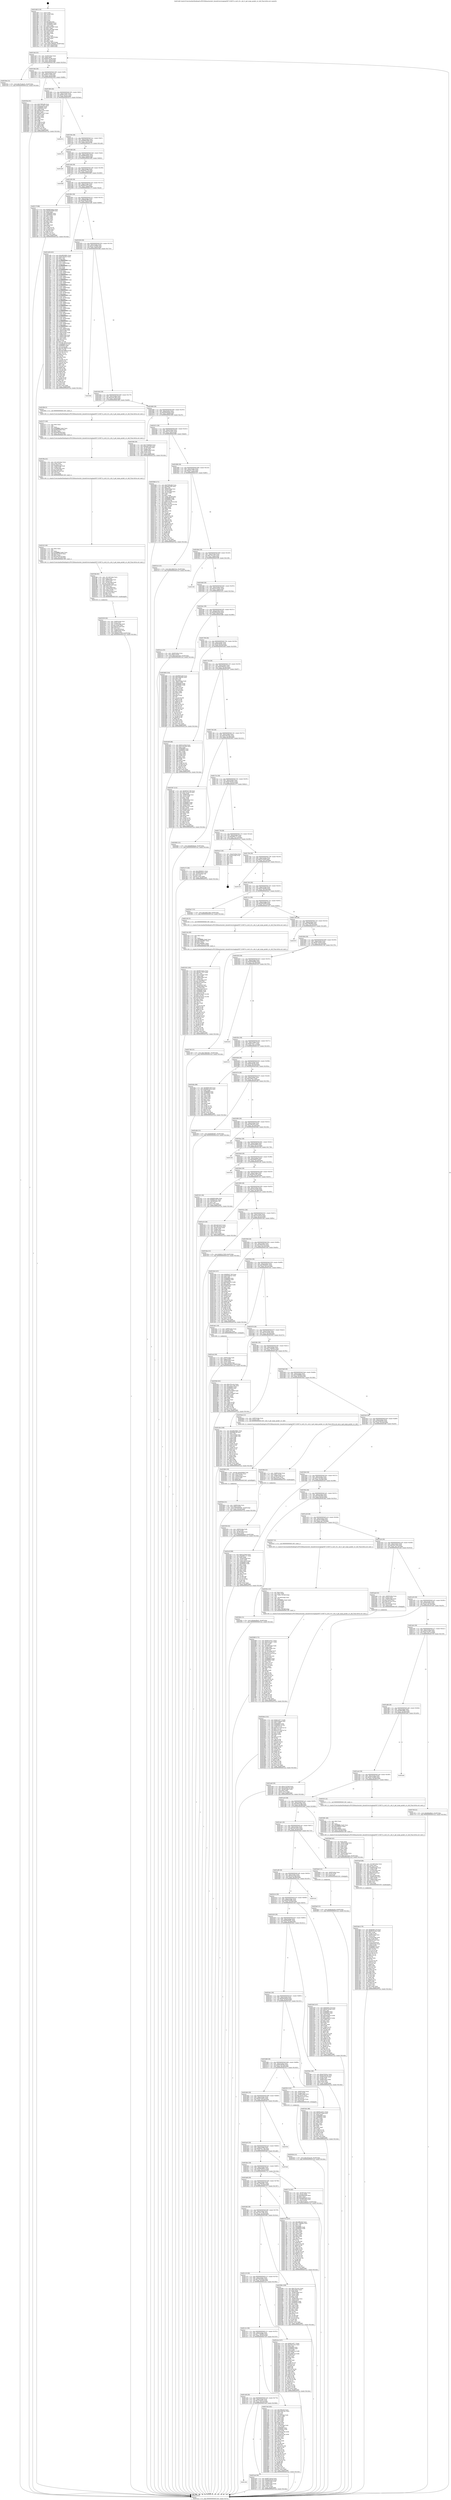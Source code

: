 digraph "0x4014d0" {
  label = "0x4014d0 (/mnt/c/Users/mathe/Desktop/tcc/POCII/binaries/extr_linuxdriversstagingrtl8712rtl871x_ioctl_rtl.c_oid_rt_get_large_packet_crc_hdl_Final-ollvm.out::main(0))"
  labelloc = "t"
  node[shape=record]

  Entry [label="",width=0.3,height=0.3,shape=circle,fillcolor=black,style=filled]
  "0x401544" [label="{
     0x401544 [32]\l
     | [instrs]\l
     &nbsp;&nbsp;0x401544 \<+6\>: mov -0xa8(%rbp),%eax\l
     &nbsp;&nbsp;0x40154a \<+2\>: mov %eax,%ecx\l
     &nbsp;&nbsp;0x40154c \<+6\>: sub $0x80197c8e,%ecx\l
     &nbsp;&nbsp;0x401552 \<+6\>: mov %eax,-0xbc(%rbp)\l
     &nbsp;&nbsp;0x401558 \<+6\>: mov %ecx,-0xc0(%rbp)\l
     &nbsp;&nbsp;0x40155e \<+6\>: je 000000000040259e \<main+0x10ce\>\l
  }"]
  "0x40259e" [label="{
     0x40259e [15]\l
     | [instrs]\l
     &nbsp;&nbsp;0x40259e \<+10\>: movl $0x7f1a6a32,-0xa8(%rbp)\l
     &nbsp;&nbsp;0x4025a8 \<+5\>: jmp 00000000004031aa \<main+0x1cda\>\l
  }"]
  "0x401564" [label="{
     0x401564 [28]\l
     | [instrs]\l
     &nbsp;&nbsp;0x401564 \<+5\>: jmp 0000000000401569 \<main+0x99\>\l
     &nbsp;&nbsp;0x401569 \<+6\>: mov -0xbc(%rbp),%eax\l
     &nbsp;&nbsp;0x40156f \<+5\>: sub $0x82a755ff,%eax\l
     &nbsp;&nbsp;0x401574 \<+6\>: mov %eax,-0xc4(%rbp)\l
     &nbsp;&nbsp;0x40157a \<+6\>: je 000000000040205b \<main+0xb8b\>\l
  }"]
  Exit [label="",width=0.3,height=0.3,shape=circle,fillcolor=black,style=filled,peripheries=2]
  "0x40205b" [label="{
     0x40205b [91]\l
     | [instrs]\l
     &nbsp;&nbsp;0x40205b \<+5\>: mov $0xf7980a86,%eax\l
     &nbsp;&nbsp;0x402060 \<+5\>: mov $0xc22cc4e2,%ecx\l
     &nbsp;&nbsp;0x402065 \<+7\>: mov 0x406060,%edx\l
     &nbsp;&nbsp;0x40206c \<+7\>: mov 0x406064,%esi\l
     &nbsp;&nbsp;0x402073 \<+2\>: mov %edx,%edi\l
     &nbsp;&nbsp;0x402075 \<+6\>: add $0x6a87a525,%edi\l
     &nbsp;&nbsp;0x40207b \<+3\>: sub $0x1,%edi\l
     &nbsp;&nbsp;0x40207e \<+6\>: sub $0x6a87a525,%edi\l
     &nbsp;&nbsp;0x402084 \<+3\>: imul %edi,%edx\l
     &nbsp;&nbsp;0x402087 \<+3\>: and $0x1,%edx\l
     &nbsp;&nbsp;0x40208a \<+3\>: cmp $0x0,%edx\l
     &nbsp;&nbsp;0x40208d \<+4\>: sete %r8b\l
     &nbsp;&nbsp;0x402091 \<+3\>: cmp $0xa,%esi\l
     &nbsp;&nbsp;0x402094 \<+4\>: setl %r9b\l
     &nbsp;&nbsp;0x402098 \<+3\>: mov %r8b,%r10b\l
     &nbsp;&nbsp;0x40209b \<+3\>: and %r9b,%r10b\l
     &nbsp;&nbsp;0x40209e \<+3\>: xor %r9b,%r8b\l
     &nbsp;&nbsp;0x4020a1 \<+3\>: or %r8b,%r10b\l
     &nbsp;&nbsp;0x4020a4 \<+4\>: test $0x1,%r10b\l
     &nbsp;&nbsp;0x4020a8 \<+3\>: cmovne %ecx,%eax\l
     &nbsp;&nbsp;0x4020ab \<+6\>: mov %eax,-0xa8(%rbp)\l
     &nbsp;&nbsp;0x4020b1 \<+5\>: jmp 00000000004031aa \<main+0x1cda\>\l
  }"]
  "0x401580" [label="{
     0x401580 [28]\l
     | [instrs]\l
     &nbsp;&nbsp;0x401580 \<+5\>: jmp 0000000000401585 \<main+0xb5\>\l
     &nbsp;&nbsp;0x401585 \<+6\>: mov -0xbc(%rbp),%eax\l
     &nbsp;&nbsp;0x40158b \<+5\>: sub $0x85ca5417,%eax\l
     &nbsp;&nbsp;0x401590 \<+6\>: mov %eax,-0xc8(%rbp)\l
     &nbsp;&nbsp;0x401596 \<+6\>: je 000000000040307e \<main+0x1bae\>\l
  }"]
  "0x402bef" [label="{
     0x402bef [15]\l
     | [instrs]\l
     &nbsp;&nbsp;0x402bef \<+10\>: movl $0xfeceba5b,-0xa8(%rbp)\l
     &nbsp;&nbsp;0x402bf9 \<+5\>: jmp 00000000004031aa \<main+0x1cda\>\l
  }"]
  "0x40307e" [label="{
     0x40307e\l
  }", style=dashed]
  "0x40159c" [label="{
     0x40159c [28]\l
     | [instrs]\l
     &nbsp;&nbsp;0x40159c \<+5\>: jmp 00000000004015a1 \<main+0xd1\>\l
     &nbsp;&nbsp;0x4015a1 \<+6\>: mov -0xbc(%rbp),%eax\l
     &nbsp;&nbsp;0x4015a7 \<+5\>: sub $0x890f1eb9,%eax\l
     &nbsp;&nbsp;0x4015ac \<+6\>: mov %eax,-0xcc(%rbp)\l
     &nbsp;&nbsp;0x4015b2 \<+6\>: je 0000000000403176 \<main+0x1ca6\>\l
  }"]
  "0x402b0e" [label="{
     0x402b0e [153]\l
     | [instrs]\l
     &nbsp;&nbsp;0x402b0e \<+5\>: mov $0xfe1af277,%edx\l
     &nbsp;&nbsp;0x402b13 \<+5\>: mov $0xf31ebae9,%esi\l
     &nbsp;&nbsp;0x402b18 \<+3\>: mov $0x1,%r8b\l
     &nbsp;&nbsp;0x402b1b \<+8\>: mov 0x406060,%r9d\l
     &nbsp;&nbsp;0x402b23 \<+8\>: mov 0x406064,%r10d\l
     &nbsp;&nbsp;0x402b2b \<+3\>: mov %r9d,%r11d\l
     &nbsp;&nbsp;0x402b2e \<+7\>: add $0xf14157a8,%r11d\l
     &nbsp;&nbsp;0x402b35 \<+4\>: sub $0x1,%r11d\l
     &nbsp;&nbsp;0x402b39 \<+7\>: sub $0xf14157a8,%r11d\l
     &nbsp;&nbsp;0x402b40 \<+4\>: imul %r11d,%r9d\l
     &nbsp;&nbsp;0x402b44 \<+4\>: and $0x1,%r9d\l
     &nbsp;&nbsp;0x402b48 \<+4\>: cmp $0x0,%r9d\l
     &nbsp;&nbsp;0x402b4c \<+3\>: sete %bl\l
     &nbsp;&nbsp;0x402b4f \<+4\>: cmp $0xa,%r10d\l
     &nbsp;&nbsp;0x402b53 \<+4\>: setl %r14b\l
     &nbsp;&nbsp;0x402b57 \<+3\>: mov %bl,%r15b\l
     &nbsp;&nbsp;0x402b5a \<+4\>: xor $0xff,%r15b\l
     &nbsp;&nbsp;0x402b5e \<+3\>: mov %r14b,%r12b\l
     &nbsp;&nbsp;0x402b61 \<+4\>: xor $0xff,%r12b\l
     &nbsp;&nbsp;0x402b65 \<+4\>: xor $0x1,%r8b\l
     &nbsp;&nbsp;0x402b69 \<+3\>: mov %r15b,%r13b\l
     &nbsp;&nbsp;0x402b6c \<+4\>: and $0xff,%r13b\l
     &nbsp;&nbsp;0x402b70 \<+3\>: and %r8b,%bl\l
     &nbsp;&nbsp;0x402b73 \<+3\>: mov %r12b,%al\l
     &nbsp;&nbsp;0x402b76 \<+2\>: and $0xff,%al\l
     &nbsp;&nbsp;0x402b78 \<+3\>: and %r8b,%r14b\l
     &nbsp;&nbsp;0x402b7b \<+3\>: or %bl,%r13b\l
     &nbsp;&nbsp;0x402b7e \<+3\>: or %r14b,%al\l
     &nbsp;&nbsp;0x402b81 \<+3\>: xor %al,%r13b\l
     &nbsp;&nbsp;0x402b84 \<+3\>: or %r12b,%r15b\l
     &nbsp;&nbsp;0x402b87 \<+4\>: xor $0xff,%r15b\l
     &nbsp;&nbsp;0x402b8b \<+4\>: or $0x1,%r8b\l
     &nbsp;&nbsp;0x402b8f \<+3\>: and %r8b,%r15b\l
     &nbsp;&nbsp;0x402b92 \<+3\>: or %r15b,%r13b\l
     &nbsp;&nbsp;0x402b95 \<+4\>: test $0x1,%r13b\l
     &nbsp;&nbsp;0x402b99 \<+3\>: cmovne %esi,%edx\l
     &nbsp;&nbsp;0x402b9c \<+6\>: mov %edx,-0xa8(%rbp)\l
     &nbsp;&nbsp;0x402ba2 \<+5\>: jmp 00000000004031aa \<main+0x1cda\>\l
  }"]
  "0x403176" [label="{
     0x403176\l
  }", style=dashed]
  "0x4015b8" [label="{
     0x4015b8 [28]\l
     | [instrs]\l
     &nbsp;&nbsp;0x4015b8 \<+5\>: jmp 00000000004015bd \<main+0xed\>\l
     &nbsp;&nbsp;0x4015bd \<+6\>: mov -0xbc(%rbp),%eax\l
     &nbsp;&nbsp;0x4015c3 \<+5\>: sub $0x8bbc8cb2,%eax\l
     &nbsp;&nbsp;0x4015c8 \<+6\>: mov %eax,-0xd0(%rbp)\l
     &nbsp;&nbsp;0x4015ce \<+6\>: je 0000000000401e90 \<main+0x9c0\>\l
  }"]
  "0x402934" [label="{
     0x402934 [15]\l
     | [instrs]\l
     &nbsp;&nbsp;0x402934 \<+10\>: movl $0x1f53aa34,-0xa8(%rbp)\l
     &nbsp;&nbsp;0x40293e \<+5\>: jmp 00000000004031aa \<main+0x1cda\>\l
  }"]
  "0x401e90" [label="{
     0x401e90\l
  }", style=dashed]
  "0x4015d4" [label="{
     0x4015d4 [28]\l
     | [instrs]\l
     &nbsp;&nbsp;0x4015d4 \<+5\>: jmp 00000000004015d9 \<main+0x109\>\l
     &nbsp;&nbsp;0x4015d9 \<+6\>: mov -0xbc(%rbp),%eax\l
     &nbsp;&nbsp;0x4015df \<+5\>: sub $0x8e481278,%eax\l
     &nbsp;&nbsp;0x4015e4 \<+6\>: mov %eax,-0xd4(%rbp)\l
     &nbsp;&nbsp;0x4015ea \<+6\>: je 0000000000402fd0 \<main+0x1b00\>\l
  }"]
  "0x4028cd" [label="{
     0x4028cd [31]\l
     | [instrs]\l
     &nbsp;&nbsp;0x4028cd \<+4\>: mov -0x48(%rbp),%rcx\l
     &nbsp;&nbsp;0x4028d1 \<+6\>: movl $0x0,(%rcx)\l
     &nbsp;&nbsp;0x4028d7 \<+10\>: movl $0x60d93df7,-0xa8(%rbp)\l
     &nbsp;&nbsp;0x4028e1 \<+6\>: mov %eax,-0x1dc(%rbp)\l
     &nbsp;&nbsp;0x4028e7 \<+5\>: jmp 00000000004031aa \<main+0x1cda\>\l
  }"]
  "0x402fd0" [label="{
     0x402fd0\l
  }", style=dashed]
  "0x4015f0" [label="{
     0x4015f0 [28]\l
     | [instrs]\l
     &nbsp;&nbsp;0x4015f0 \<+5\>: jmp 00000000004015f5 \<main+0x125\>\l
     &nbsp;&nbsp;0x4015f5 \<+6\>: mov -0xbc(%rbp),%eax\l
     &nbsp;&nbsp;0x4015fb \<+5\>: sub $0x8facccf1,%eax\l
     &nbsp;&nbsp;0x401600 \<+6\>: mov %eax,-0xd8(%rbp)\l
     &nbsp;&nbsp;0x401606 \<+6\>: je 000000000040217f \<main+0xcaf\>\l
  }"]
  "0x4028b0" [label="{
     0x4028b0 [29]\l
     | [instrs]\l
     &nbsp;&nbsp;0x4028b0 \<+10\>: movabs $0x4040b6,%rdi\l
     &nbsp;&nbsp;0x4028ba \<+4\>: mov -0x50(%rbp),%rcx\l
     &nbsp;&nbsp;0x4028be \<+2\>: mov %eax,(%rcx)\l
     &nbsp;&nbsp;0x4028c0 \<+4\>: mov -0x50(%rbp),%rcx\l
     &nbsp;&nbsp;0x4028c4 \<+2\>: mov (%rcx),%esi\l
     &nbsp;&nbsp;0x4028c6 \<+2\>: mov $0x0,%al\l
     &nbsp;&nbsp;0x4028c8 \<+5\>: call 0000000000401040 \<printf@plt\>\l
     | [calls]\l
     &nbsp;&nbsp;0x401040 \{1\} (unknown)\l
  }"]
  "0x40217f" [label="{
     0x40217f [86]\l
     | [instrs]\l
     &nbsp;&nbsp;0x40217f \<+5\>: mov $0x6632edca,%eax\l
     &nbsp;&nbsp;0x402184 \<+5\>: mov $0xf482808f,%ecx\l
     &nbsp;&nbsp;0x402189 \<+2\>: xor %edx,%edx\l
     &nbsp;&nbsp;0x40218b \<+7\>: mov 0x406060,%esi\l
     &nbsp;&nbsp;0x402192 \<+7\>: mov 0x406064,%edi\l
     &nbsp;&nbsp;0x402199 \<+3\>: sub $0x1,%edx\l
     &nbsp;&nbsp;0x40219c \<+3\>: mov %esi,%r8d\l
     &nbsp;&nbsp;0x40219f \<+3\>: add %edx,%r8d\l
     &nbsp;&nbsp;0x4021a2 \<+4\>: imul %r8d,%esi\l
     &nbsp;&nbsp;0x4021a6 \<+3\>: and $0x1,%esi\l
     &nbsp;&nbsp;0x4021a9 \<+3\>: cmp $0x0,%esi\l
     &nbsp;&nbsp;0x4021ac \<+4\>: sete %r9b\l
     &nbsp;&nbsp;0x4021b0 \<+3\>: cmp $0xa,%edi\l
     &nbsp;&nbsp;0x4021b3 \<+4\>: setl %r10b\l
     &nbsp;&nbsp;0x4021b7 \<+3\>: mov %r9b,%r11b\l
     &nbsp;&nbsp;0x4021ba \<+3\>: and %r10b,%r11b\l
     &nbsp;&nbsp;0x4021bd \<+3\>: xor %r10b,%r9b\l
     &nbsp;&nbsp;0x4021c0 \<+3\>: or %r9b,%r11b\l
     &nbsp;&nbsp;0x4021c3 \<+4\>: test $0x1,%r11b\l
     &nbsp;&nbsp;0x4021c7 \<+3\>: cmovne %ecx,%eax\l
     &nbsp;&nbsp;0x4021ca \<+6\>: mov %eax,-0xa8(%rbp)\l
     &nbsp;&nbsp;0x4021d0 \<+5\>: jmp 00000000004031aa \<main+0x1cda\>\l
  }"]
  "0x40160c" [label="{
     0x40160c [28]\l
     | [instrs]\l
     &nbsp;&nbsp;0x40160c \<+5\>: jmp 0000000000401611 \<main+0x141\>\l
     &nbsp;&nbsp;0x401611 \<+6\>: mov -0xbc(%rbp),%eax\l
     &nbsp;&nbsp;0x401617 \<+5\>: sub $0x9d8fc3ff,%eax\l
     &nbsp;&nbsp;0x40161c \<+6\>: mov %eax,-0xdc(%rbp)\l
     &nbsp;&nbsp;0x401622 \<+6\>: je 0000000000401cd8 \<main+0x808\>\l
  }"]
  "0x402660" [label="{
     0x402660 [175]\l
     | [instrs]\l
     &nbsp;&nbsp;0x402660 \<+5\>: mov $0x85ca5417,%ecx\l
     &nbsp;&nbsp;0x402665 \<+5\>: mov $0x41e1cad7,%edx\l
     &nbsp;&nbsp;0x40266a \<+3\>: mov $0x1,%r8b\l
     &nbsp;&nbsp;0x40266d \<+2\>: xor %esi,%esi\l
     &nbsp;&nbsp;0x40266f \<+6\>: mov -0x1d8(%rbp),%edi\l
     &nbsp;&nbsp;0x402675 \<+3\>: imul %eax,%edi\l
     &nbsp;&nbsp;0x402678 \<+4\>: mov -0x80(%rbp),%r9\l
     &nbsp;&nbsp;0x40267c \<+3\>: mov (%r9),%r9\l
     &nbsp;&nbsp;0x40267f \<+4\>: mov -0x78(%rbp),%r10\l
     &nbsp;&nbsp;0x402683 \<+3\>: movslq (%r10),%r10\l
     &nbsp;&nbsp;0x402686 \<+4\>: imul $0x28,%r10,%r10\l
     &nbsp;&nbsp;0x40268a \<+3\>: add %r10,%r9\l
     &nbsp;&nbsp;0x40268d \<+4\>: mov 0x20(%r9),%r9\l
     &nbsp;&nbsp;0x402691 \<+3\>: mov %edi,(%r9)\l
     &nbsp;&nbsp;0x402694 \<+7\>: mov 0x406060,%eax\l
     &nbsp;&nbsp;0x40269b \<+7\>: mov 0x406064,%edi\l
     &nbsp;&nbsp;0x4026a2 \<+3\>: sub $0x1,%esi\l
     &nbsp;&nbsp;0x4026a5 \<+3\>: mov %eax,%r11d\l
     &nbsp;&nbsp;0x4026a8 \<+3\>: add %esi,%r11d\l
     &nbsp;&nbsp;0x4026ab \<+4\>: imul %r11d,%eax\l
     &nbsp;&nbsp;0x4026af \<+3\>: and $0x1,%eax\l
     &nbsp;&nbsp;0x4026b2 \<+3\>: cmp $0x0,%eax\l
     &nbsp;&nbsp;0x4026b5 \<+3\>: sete %bl\l
     &nbsp;&nbsp;0x4026b8 \<+3\>: cmp $0xa,%edi\l
     &nbsp;&nbsp;0x4026bb \<+4\>: setl %r14b\l
     &nbsp;&nbsp;0x4026bf \<+3\>: mov %bl,%r15b\l
     &nbsp;&nbsp;0x4026c2 \<+4\>: xor $0xff,%r15b\l
     &nbsp;&nbsp;0x4026c6 \<+3\>: mov %r14b,%r12b\l
     &nbsp;&nbsp;0x4026c9 \<+4\>: xor $0xff,%r12b\l
     &nbsp;&nbsp;0x4026cd \<+4\>: xor $0x1,%r8b\l
     &nbsp;&nbsp;0x4026d1 \<+3\>: mov %r15b,%r13b\l
     &nbsp;&nbsp;0x4026d4 \<+4\>: and $0xff,%r13b\l
     &nbsp;&nbsp;0x4026d8 \<+3\>: and %r8b,%bl\l
     &nbsp;&nbsp;0x4026db \<+3\>: mov %r12b,%al\l
     &nbsp;&nbsp;0x4026de \<+2\>: and $0xff,%al\l
     &nbsp;&nbsp;0x4026e0 \<+3\>: and %r8b,%r14b\l
     &nbsp;&nbsp;0x4026e3 \<+3\>: or %bl,%r13b\l
     &nbsp;&nbsp;0x4026e6 \<+3\>: or %r14b,%al\l
     &nbsp;&nbsp;0x4026e9 \<+3\>: xor %al,%r13b\l
     &nbsp;&nbsp;0x4026ec \<+3\>: or %r12b,%r15b\l
     &nbsp;&nbsp;0x4026ef \<+4\>: xor $0xff,%r15b\l
     &nbsp;&nbsp;0x4026f3 \<+4\>: or $0x1,%r8b\l
     &nbsp;&nbsp;0x4026f7 \<+3\>: and %r8b,%r15b\l
     &nbsp;&nbsp;0x4026fa \<+3\>: or %r15b,%r13b\l
     &nbsp;&nbsp;0x4026fd \<+4\>: test $0x1,%r13b\l
     &nbsp;&nbsp;0x402701 \<+3\>: cmovne %edx,%ecx\l
     &nbsp;&nbsp;0x402704 \<+6\>: mov %ecx,-0xa8(%rbp)\l
     &nbsp;&nbsp;0x40270a \<+5\>: jmp 00000000004031aa \<main+0x1cda\>\l
  }"]
  "0x401cd8" [label="{
     0x401cd8 [410]\l
     | [instrs]\l
     &nbsp;&nbsp;0x401cd8 \<+5\>: mov $0x48918691,%eax\l
     &nbsp;&nbsp;0x401cdd \<+5\>: mov $0xec362dc5,%ecx\l
     &nbsp;&nbsp;0x401ce2 \<+2\>: mov $0x1,%dl\l
     &nbsp;&nbsp;0x401ce4 \<+3\>: mov %rsp,%rsi\l
     &nbsp;&nbsp;0x401ce7 \<+4\>: add $0xfffffffffffffff0,%rsi\l
     &nbsp;&nbsp;0x401ceb \<+3\>: mov %rsi,%rsp\l
     &nbsp;&nbsp;0x401cee \<+7\>: mov %rsi,-0xa0(%rbp)\l
     &nbsp;&nbsp;0x401cf5 \<+3\>: mov %rsp,%rsi\l
     &nbsp;&nbsp;0x401cf8 \<+4\>: add $0xfffffffffffffff0,%rsi\l
     &nbsp;&nbsp;0x401cfc \<+3\>: mov %rsi,%rsp\l
     &nbsp;&nbsp;0x401cff \<+3\>: mov %rsp,%rdi\l
     &nbsp;&nbsp;0x401d02 \<+4\>: add $0xfffffffffffffff0,%rdi\l
     &nbsp;&nbsp;0x401d06 \<+3\>: mov %rdi,%rsp\l
     &nbsp;&nbsp;0x401d09 \<+7\>: mov %rdi,-0x98(%rbp)\l
     &nbsp;&nbsp;0x401d10 \<+3\>: mov %rsp,%rdi\l
     &nbsp;&nbsp;0x401d13 \<+4\>: add $0xfffffffffffffff0,%rdi\l
     &nbsp;&nbsp;0x401d17 \<+3\>: mov %rdi,%rsp\l
     &nbsp;&nbsp;0x401d1a \<+7\>: mov %rdi,-0x90(%rbp)\l
     &nbsp;&nbsp;0x401d21 \<+3\>: mov %rsp,%rdi\l
     &nbsp;&nbsp;0x401d24 \<+4\>: add $0xfffffffffffffff0,%rdi\l
     &nbsp;&nbsp;0x401d28 \<+3\>: mov %rdi,%rsp\l
     &nbsp;&nbsp;0x401d2b \<+7\>: mov %rdi,-0x88(%rbp)\l
     &nbsp;&nbsp;0x401d32 \<+3\>: mov %rsp,%rdi\l
     &nbsp;&nbsp;0x401d35 \<+4\>: add $0xfffffffffffffff0,%rdi\l
     &nbsp;&nbsp;0x401d39 \<+3\>: mov %rdi,%rsp\l
     &nbsp;&nbsp;0x401d3c \<+4\>: mov %rdi,-0x80(%rbp)\l
     &nbsp;&nbsp;0x401d40 \<+3\>: mov %rsp,%rdi\l
     &nbsp;&nbsp;0x401d43 \<+4\>: add $0xfffffffffffffff0,%rdi\l
     &nbsp;&nbsp;0x401d47 \<+3\>: mov %rdi,%rsp\l
     &nbsp;&nbsp;0x401d4a \<+4\>: mov %rdi,-0x78(%rbp)\l
     &nbsp;&nbsp;0x401d4e \<+3\>: mov %rsp,%rdi\l
     &nbsp;&nbsp;0x401d51 \<+4\>: add $0xfffffffffffffff0,%rdi\l
     &nbsp;&nbsp;0x401d55 \<+3\>: mov %rdi,%rsp\l
     &nbsp;&nbsp;0x401d58 \<+4\>: mov %rdi,-0x70(%rbp)\l
     &nbsp;&nbsp;0x401d5c \<+3\>: mov %rsp,%rdi\l
     &nbsp;&nbsp;0x401d5f \<+4\>: add $0xfffffffffffffff0,%rdi\l
     &nbsp;&nbsp;0x401d63 \<+3\>: mov %rdi,%rsp\l
     &nbsp;&nbsp;0x401d66 \<+4\>: mov %rdi,-0x68(%rbp)\l
     &nbsp;&nbsp;0x401d6a \<+3\>: mov %rsp,%rdi\l
     &nbsp;&nbsp;0x401d6d \<+4\>: add $0xfffffffffffffff0,%rdi\l
     &nbsp;&nbsp;0x401d71 \<+3\>: mov %rdi,%rsp\l
     &nbsp;&nbsp;0x401d74 \<+4\>: mov %rdi,-0x60(%rbp)\l
     &nbsp;&nbsp;0x401d78 \<+3\>: mov %rsp,%rdi\l
     &nbsp;&nbsp;0x401d7b \<+4\>: add $0xfffffffffffffff0,%rdi\l
     &nbsp;&nbsp;0x401d7f \<+3\>: mov %rdi,%rsp\l
     &nbsp;&nbsp;0x401d82 \<+4\>: mov %rdi,-0x58(%rbp)\l
     &nbsp;&nbsp;0x401d86 \<+3\>: mov %rsp,%rdi\l
     &nbsp;&nbsp;0x401d89 \<+4\>: add $0xfffffffffffffff0,%rdi\l
     &nbsp;&nbsp;0x401d8d \<+3\>: mov %rdi,%rsp\l
     &nbsp;&nbsp;0x401d90 \<+4\>: mov %rdi,-0x50(%rbp)\l
     &nbsp;&nbsp;0x401d94 \<+3\>: mov %rsp,%rdi\l
     &nbsp;&nbsp;0x401d97 \<+4\>: add $0xfffffffffffffff0,%rdi\l
     &nbsp;&nbsp;0x401d9b \<+3\>: mov %rdi,%rsp\l
     &nbsp;&nbsp;0x401d9e \<+4\>: mov %rdi,-0x48(%rbp)\l
     &nbsp;&nbsp;0x401da2 \<+3\>: mov %rsp,%rdi\l
     &nbsp;&nbsp;0x401da5 \<+4\>: add $0xfffffffffffffff0,%rdi\l
     &nbsp;&nbsp;0x401da9 \<+3\>: mov %rdi,%rsp\l
     &nbsp;&nbsp;0x401dac \<+4\>: mov %rdi,-0x40(%rbp)\l
     &nbsp;&nbsp;0x401db0 \<+7\>: mov -0xa0(%rbp),%rdi\l
     &nbsp;&nbsp;0x401db7 \<+6\>: movl $0x0,(%rdi)\l
     &nbsp;&nbsp;0x401dbd \<+7\>: mov -0xac(%rbp),%r8d\l
     &nbsp;&nbsp;0x401dc4 \<+3\>: mov %r8d,(%rsi)\l
     &nbsp;&nbsp;0x401dc7 \<+7\>: mov -0x98(%rbp),%rdi\l
     &nbsp;&nbsp;0x401dce \<+7\>: mov -0xb8(%rbp),%r9\l
     &nbsp;&nbsp;0x401dd5 \<+3\>: mov %r9,(%rdi)\l
     &nbsp;&nbsp;0x401dd8 \<+3\>: cmpl $0x2,(%rsi)\l
     &nbsp;&nbsp;0x401ddb \<+4\>: setne %r10b\l
     &nbsp;&nbsp;0x401ddf \<+4\>: and $0x1,%r10b\l
     &nbsp;&nbsp;0x401de3 \<+4\>: mov %r10b,-0x35(%rbp)\l
     &nbsp;&nbsp;0x401de7 \<+8\>: mov 0x406060,%r11d\l
     &nbsp;&nbsp;0x401def \<+7\>: mov 0x406064,%ebx\l
     &nbsp;&nbsp;0x401df6 \<+3\>: mov %r11d,%r14d\l
     &nbsp;&nbsp;0x401df9 \<+7\>: add $0x20d7886f,%r14d\l
     &nbsp;&nbsp;0x401e00 \<+4\>: sub $0x1,%r14d\l
     &nbsp;&nbsp;0x401e04 \<+7\>: sub $0x20d7886f,%r14d\l
     &nbsp;&nbsp;0x401e0b \<+4\>: imul %r14d,%r11d\l
     &nbsp;&nbsp;0x401e0f \<+4\>: and $0x1,%r11d\l
     &nbsp;&nbsp;0x401e13 \<+4\>: cmp $0x0,%r11d\l
     &nbsp;&nbsp;0x401e17 \<+4\>: sete %r10b\l
     &nbsp;&nbsp;0x401e1b \<+3\>: cmp $0xa,%ebx\l
     &nbsp;&nbsp;0x401e1e \<+4\>: setl %r15b\l
     &nbsp;&nbsp;0x401e22 \<+3\>: mov %r10b,%r12b\l
     &nbsp;&nbsp;0x401e25 \<+4\>: xor $0xff,%r12b\l
     &nbsp;&nbsp;0x401e29 \<+3\>: mov %r15b,%r13b\l
     &nbsp;&nbsp;0x401e2c \<+4\>: xor $0xff,%r13b\l
     &nbsp;&nbsp;0x401e30 \<+3\>: xor $0x1,%dl\l
     &nbsp;&nbsp;0x401e33 \<+3\>: mov %r12b,%sil\l
     &nbsp;&nbsp;0x401e36 \<+4\>: and $0xff,%sil\l
     &nbsp;&nbsp;0x401e3a \<+3\>: and %dl,%r10b\l
     &nbsp;&nbsp;0x401e3d \<+3\>: mov %r13b,%dil\l
     &nbsp;&nbsp;0x401e40 \<+4\>: and $0xff,%dil\l
     &nbsp;&nbsp;0x401e44 \<+3\>: and %dl,%r15b\l
     &nbsp;&nbsp;0x401e47 \<+3\>: or %r10b,%sil\l
     &nbsp;&nbsp;0x401e4a \<+3\>: or %r15b,%dil\l
     &nbsp;&nbsp;0x401e4d \<+3\>: xor %dil,%sil\l
     &nbsp;&nbsp;0x401e50 \<+3\>: or %r13b,%r12b\l
     &nbsp;&nbsp;0x401e53 \<+4\>: xor $0xff,%r12b\l
     &nbsp;&nbsp;0x401e57 \<+3\>: or $0x1,%dl\l
     &nbsp;&nbsp;0x401e5a \<+3\>: and %dl,%r12b\l
     &nbsp;&nbsp;0x401e5d \<+3\>: or %r12b,%sil\l
     &nbsp;&nbsp;0x401e60 \<+4\>: test $0x1,%sil\l
     &nbsp;&nbsp;0x401e64 \<+3\>: cmovne %ecx,%eax\l
     &nbsp;&nbsp;0x401e67 \<+6\>: mov %eax,-0xa8(%rbp)\l
     &nbsp;&nbsp;0x401e6d \<+5\>: jmp 00000000004031aa \<main+0x1cda\>\l
  }"]
  "0x401628" [label="{
     0x401628 [28]\l
     | [instrs]\l
     &nbsp;&nbsp;0x401628 \<+5\>: jmp 000000000040162d \<main+0x15d\>\l
     &nbsp;&nbsp;0x40162d \<+6\>: mov -0xbc(%rbp),%eax\l
     &nbsp;&nbsp;0x401633 \<+5\>: sub $0xa131f548,%eax\l
     &nbsp;&nbsp;0x401638 \<+6\>: mov %eax,-0xe0(%rbp)\l
     &nbsp;&nbsp;0x40163e \<+6\>: je 0000000000402bfe \<main+0x172e\>\l
  }"]
  "0x40262c" [label="{
     0x40262c [52]\l
     | [instrs]\l
     &nbsp;&nbsp;0x40262c \<+2\>: xor %ecx,%ecx\l
     &nbsp;&nbsp;0x40262e \<+5\>: mov $0x2,%edx\l
     &nbsp;&nbsp;0x402633 \<+6\>: mov %edx,-0x1d4(%rbp)\l
     &nbsp;&nbsp;0x402639 \<+1\>: cltd\l
     &nbsp;&nbsp;0x40263a \<+6\>: mov -0x1d4(%rbp),%esi\l
     &nbsp;&nbsp;0x402640 \<+2\>: idiv %esi\l
     &nbsp;&nbsp;0x402642 \<+6\>: imul $0xfffffffe,%edx,%edx\l
     &nbsp;&nbsp;0x402648 \<+2\>: mov %ecx,%edi\l
     &nbsp;&nbsp;0x40264a \<+2\>: sub %edx,%edi\l
     &nbsp;&nbsp;0x40264c \<+2\>: mov %ecx,%edx\l
     &nbsp;&nbsp;0x40264e \<+3\>: sub $0x1,%edx\l
     &nbsp;&nbsp;0x402651 \<+2\>: add %edx,%edi\l
     &nbsp;&nbsp;0x402653 \<+2\>: sub %edi,%ecx\l
     &nbsp;&nbsp;0x402655 \<+6\>: mov %ecx,-0x1d8(%rbp)\l
     &nbsp;&nbsp;0x40265b \<+5\>: call 0000000000401160 \<next_i\>\l
     | [calls]\l
     &nbsp;&nbsp;0x401160 \{1\} (/mnt/c/Users/mathe/Desktop/tcc/POCII/binaries/extr_linuxdriversstagingrtl8712rtl871x_ioctl_rtl.c_oid_rt_get_large_packet_crc_hdl_Final-ollvm.out::next_i)\l
  }"]
  "0x402bfe" [label="{
     0x402bfe\l
  }", style=dashed]
  "0x401644" [label="{
     0x401644 [28]\l
     | [instrs]\l
     &nbsp;&nbsp;0x401644 \<+5\>: jmp 0000000000401649 \<main+0x179\>\l
     &nbsp;&nbsp;0x401649 \<+6\>: mov -0xbc(%rbp),%eax\l
     &nbsp;&nbsp;0x40164f \<+5\>: sub $0xaca67a60,%eax\l
     &nbsp;&nbsp;0x401654 \<+6\>: mov %eax,-0xe4(%rbp)\l
     &nbsp;&nbsp;0x40165a \<+6\>: je 0000000000401f6d \<main+0xa9d\>\l
  }"]
  "0x401c64" [label="{
     0x401c64\l
  }", style=dashed]
  "0x401f6d" [label="{
     0x401f6d [5]\l
     | [instrs]\l
     &nbsp;&nbsp;0x401f6d \<+5\>: call 0000000000401160 \<next_i\>\l
     | [calls]\l
     &nbsp;&nbsp;0x401160 \{1\} (/mnt/c/Users/mathe/Desktop/tcc/POCII/binaries/extr_linuxdriversstagingrtl8712rtl871x_ioctl_rtl.c_oid_rt_get_large_packet_crc_hdl_Final-ollvm.out::next_i)\l
  }"]
  "0x401660" [label="{
     0x401660 [28]\l
     | [instrs]\l
     &nbsp;&nbsp;0x401660 \<+5\>: jmp 0000000000401665 \<main+0x195\>\l
     &nbsp;&nbsp;0x401665 \<+6\>: mov -0xbc(%rbp),%eax\l
     &nbsp;&nbsp;0x40166b \<+5\>: sub $0xb065bea4,%eax\l
     &nbsp;&nbsp;0x401670 \<+6\>: mov %eax,-0xe8(%rbp)\l
     &nbsp;&nbsp;0x401676 \<+6\>: je 0000000000401f46 \<main+0xa76\>\l
  }"]
  "0x4025ad" [label="{
     0x4025ad [36]\l
     | [instrs]\l
     &nbsp;&nbsp;0x4025ad \<+5\>: mov $0xf972d3a4,%eax\l
     &nbsp;&nbsp;0x4025b2 \<+5\>: mov $0x64456ac8,%ecx\l
     &nbsp;&nbsp;0x4025b7 \<+4\>: mov -0x58(%rbp),%rdx\l
     &nbsp;&nbsp;0x4025bb \<+2\>: mov (%rdx),%esi\l
     &nbsp;&nbsp;0x4025bd \<+4\>: mov -0x60(%rbp),%rdx\l
     &nbsp;&nbsp;0x4025c1 \<+2\>: cmp (%rdx),%esi\l
     &nbsp;&nbsp;0x4025c3 \<+3\>: cmovl %ecx,%eax\l
     &nbsp;&nbsp;0x4025c6 \<+6\>: mov %eax,-0xa8(%rbp)\l
     &nbsp;&nbsp;0x4025cc \<+5\>: jmp 00000000004031aa \<main+0x1cda\>\l
  }"]
  "0x401f46" [label="{
     0x401f46 [39]\l
     | [instrs]\l
     &nbsp;&nbsp;0x401f46 \<+5\>: mov $0x22b9d640,%eax\l
     &nbsp;&nbsp;0x401f4b \<+5\>: mov $0xaca67a60,%ecx\l
     &nbsp;&nbsp;0x401f50 \<+4\>: mov -0x78(%rbp),%rdx\l
     &nbsp;&nbsp;0x401f54 \<+2\>: mov (%rdx),%esi\l
     &nbsp;&nbsp;0x401f56 \<+7\>: mov -0x88(%rbp),%rdx\l
     &nbsp;&nbsp;0x401f5d \<+2\>: cmp (%rdx),%esi\l
     &nbsp;&nbsp;0x401f5f \<+3\>: cmovl %ecx,%eax\l
     &nbsp;&nbsp;0x401f62 \<+6\>: mov %eax,-0xa8(%rbp)\l
     &nbsp;&nbsp;0x401f68 \<+5\>: jmp 00000000004031aa \<main+0x1cda\>\l
  }"]
  "0x40167c" [label="{
     0x40167c [28]\l
     | [instrs]\l
     &nbsp;&nbsp;0x40167c \<+5\>: jmp 0000000000401681 \<main+0x1b1\>\l
     &nbsp;&nbsp;0x401681 \<+6\>: mov -0xbc(%rbp),%eax\l
     &nbsp;&nbsp;0x401687 \<+5\>: sub $0xc22cc4e2,%eax\l
     &nbsp;&nbsp;0x40168c \<+6\>: mov %eax,-0xec(%rbp)\l
     &nbsp;&nbsp;0x401692 \<+6\>: je 00000000004020b6 \<main+0xbe6\>\l
  }"]
  "0x401c48" [label="{
     0x401c48 [28]\l
     | [instrs]\l
     &nbsp;&nbsp;0x401c48 \<+5\>: jmp 0000000000401c4d \<main+0x77d\>\l
     &nbsp;&nbsp;0x401c4d \<+6\>: mov -0xbc(%rbp),%eax\l
     &nbsp;&nbsp;0x401c53 \<+5\>: sub $0x7f1a6a32,%eax\l
     &nbsp;&nbsp;0x401c58 \<+6\>: mov %eax,-0x1c0(%rbp)\l
     &nbsp;&nbsp;0x401c5e \<+6\>: je 00000000004025ad \<main+0x10dd\>\l
  }"]
  "0x4020b6" [label="{
     0x4020b6 [171]\l
     | [instrs]\l
     &nbsp;&nbsp;0x4020b6 \<+5\>: mov $0xf7980a86,%eax\l
     &nbsp;&nbsp;0x4020bb \<+5\>: mov $0xb84c180,%ecx\l
     &nbsp;&nbsp;0x4020c0 \<+2\>: mov $0x1,%dl\l
     &nbsp;&nbsp;0x4020c2 \<+4\>: mov -0x68(%rbp),%rsi\l
     &nbsp;&nbsp;0x4020c6 \<+2\>: mov (%rsi),%edi\l
     &nbsp;&nbsp;0x4020c8 \<+4\>: mov -0x70(%rbp),%rsi\l
     &nbsp;&nbsp;0x4020cc \<+2\>: cmp (%rsi),%edi\l
     &nbsp;&nbsp;0x4020ce \<+4\>: setl %r8b\l
     &nbsp;&nbsp;0x4020d2 \<+4\>: and $0x1,%r8b\l
     &nbsp;&nbsp;0x4020d6 \<+4\>: mov %r8b,-0x2d(%rbp)\l
     &nbsp;&nbsp;0x4020da \<+7\>: mov 0x406060,%edi\l
     &nbsp;&nbsp;0x4020e1 \<+8\>: mov 0x406064,%r9d\l
     &nbsp;&nbsp;0x4020e9 \<+3\>: mov %edi,%r10d\l
     &nbsp;&nbsp;0x4020ec \<+7\>: sub $0x91181478,%r10d\l
     &nbsp;&nbsp;0x4020f3 \<+4\>: sub $0x1,%r10d\l
     &nbsp;&nbsp;0x4020f7 \<+7\>: add $0x91181478,%r10d\l
     &nbsp;&nbsp;0x4020fe \<+4\>: imul %r10d,%edi\l
     &nbsp;&nbsp;0x402102 \<+3\>: and $0x1,%edi\l
     &nbsp;&nbsp;0x402105 \<+3\>: cmp $0x0,%edi\l
     &nbsp;&nbsp;0x402108 \<+4\>: sete %r8b\l
     &nbsp;&nbsp;0x40210c \<+4\>: cmp $0xa,%r9d\l
     &nbsp;&nbsp;0x402110 \<+4\>: setl %r11b\l
     &nbsp;&nbsp;0x402114 \<+3\>: mov %r8b,%bl\l
     &nbsp;&nbsp;0x402117 \<+3\>: xor $0xff,%bl\l
     &nbsp;&nbsp;0x40211a \<+3\>: mov %r11b,%r14b\l
     &nbsp;&nbsp;0x40211d \<+4\>: xor $0xff,%r14b\l
     &nbsp;&nbsp;0x402121 \<+3\>: xor $0x1,%dl\l
     &nbsp;&nbsp;0x402124 \<+3\>: mov %bl,%r15b\l
     &nbsp;&nbsp;0x402127 \<+4\>: and $0xff,%r15b\l
     &nbsp;&nbsp;0x40212b \<+3\>: and %dl,%r8b\l
     &nbsp;&nbsp;0x40212e \<+3\>: mov %r14b,%r12b\l
     &nbsp;&nbsp;0x402131 \<+4\>: and $0xff,%r12b\l
     &nbsp;&nbsp;0x402135 \<+3\>: and %dl,%r11b\l
     &nbsp;&nbsp;0x402138 \<+3\>: or %r8b,%r15b\l
     &nbsp;&nbsp;0x40213b \<+3\>: or %r11b,%r12b\l
     &nbsp;&nbsp;0x40213e \<+3\>: xor %r12b,%r15b\l
     &nbsp;&nbsp;0x402141 \<+3\>: or %r14b,%bl\l
     &nbsp;&nbsp;0x402144 \<+3\>: xor $0xff,%bl\l
     &nbsp;&nbsp;0x402147 \<+3\>: or $0x1,%dl\l
     &nbsp;&nbsp;0x40214a \<+2\>: and %dl,%bl\l
     &nbsp;&nbsp;0x40214c \<+3\>: or %bl,%r15b\l
     &nbsp;&nbsp;0x40214f \<+4\>: test $0x1,%r15b\l
     &nbsp;&nbsp;0x402153 \<+3\>: cmovne %ecx,%eax\l
     &nbsp;&nbsp;0x402156 \<+6\>: mov %eax,-0xa8(%rbp)\l
     &nbsp;&nbsp;0x40215c \<+5\>: jmp 00000000004031aa \<main+0x1cda\>\l
  }"]
  "0x401698" [label="{
     0x401698 [28]\l
     | [instrs]\l
     &nbsp;&nbsp;0x401698 \<+5\>: jmp 000000000040169d \<main+0x1cd\>\l
     &nbsp;&nbsp;0x40169d \<+6\>: mov -0xbc(%rbp),%eax\l
     &nbsp;&nbsp;0x4016a3 \<+5\>: sub $0xc6c17f22,%eax\l
     &nbsp;&nbsp;0x4016a8 \<+6\>: mov %eax,-0xf0(%rbp)\l
     &nbsp;&nbsp;0x4016ae \<+6\>: je 00000000004022c5 \<main+0xdf5\>\l
  }"]
  "0x4027e0" [label="{
     0x4027e0 [181]\l
     | [instrs]\l
     &nbsp;&nbsp;0x4027e0 \<+5\>: mov $0x2985c83,%eax\l
     &nbsp;&nbsp;0x4027e5 \<+5\>: mov $0xe1b915b2,%ecx\l
     &nbsp;&nbsp;0x4027ea \<+2\>: mov $0x1,%dl\l
     &nbsp;&nbsp;0x4027ec \<+2\>: xor %esi,%esi\l
     &nbsp;&nbsp;0x4027ee \<+4\>: mov -0x78(%rbp),%rdi\l
     &nbsp;&nbsp;0x4027f2 \<+3\>: mov (%rdi),%r8d\l
     &nbsp;&nbsp;0x4027f5 \<+3\>: mov %esi,%r9d\l
     &nbsp;&nbsp;0x4027f8 \<+3\>: sub %r8d,%r9d\l
     &nbsp;&nbsp;0x4027fb \<+3\>: mov %esi,%r8d\l
     &nbsp;&nbsp;0x4027fe \<+4\>: sub $0x1,%r8d\l
     &nbsp;&nbsp;0x402802 \<+3\>: add %r8d,%r9d\l
     &nbsp;&nbsp;0x402805 \<+3\>: sub %r9d,%esi\l
     &nbsp;&nbsp;0x402808 \<+4\>: mov -0x78(%rbp),%rdi\l
     &nbsp;&nbsp;0x40280c \<+2\>: mov %esi,(%rdi)\l
     &nbsp;&nbsp;0x40280e \<+7\>: mov 0x406060,%esi\l
     &nbsp;&nbsp;0x402815 \<+8\>: mov 0x406064,%r8d\l
     &nbsp;&nbsp;0x40281d \<+3\>: mov %esi,%r9d\l
     &nbsp;&nbsp;0x402820 \<+7\>: add $0x5d2ae78e,%r9d\l
     &nbsp;&nbsp;0x402827 \<+4\>: sub $0x1,%r9d\l
     &nbsp;&nbsp;0x40282b \<+7\>: sub $0x5d2ae78e,%r9d\l
     &nbsp;&nbsp;0x402832 \<+4\>: imul %r9d,%esi\l
     &nbsp;&nbsp;0x402836 \<+3\>: and $0x1,%esi\l
     &nbsp;&nbsp;0x402839 \<+3\>: cmp $0x0,%esi\l
     &nbsp;&nbsp;0x40283c \<+4\>: sete %r10b\l
     &nbsp;&nbsp;0x402840 \<+4\>: cmp $0xa,%r8d\l
     &nbsp;&nbsp;0x402844 \<+4\>: setl %r11b\l
     &nbsp;&nbsp;0x402848 \<+3\>: mov %r10b,%bl\l
     &nbsp;&nbsp;0x40284b \<+3\>: xor $0xff,%bl\l
     &nbsp;&nbsp;0x40284e \<+3\>: mov %r11b,%r14b\l
     &nbsp;&nbsp;0x402851 \<+4\>: xor $0xff,%r14b\l
     &nbsp;&nbsp;0x402855 \<+3\>: xor $0x0,%dl\l
     &nbsp;&nbsp;0x402858 \<+3\>: mov %bl,%r15b\l
     &nbsp;&nbsp;0x40285b \<+4\>: and $0x0,%r15b\l
     &nbsp;&nbsp;0x40285f \<+3\>: and %dl,%r10b\l
     &nbsp;&nbsp;0x402862 \<+3\>: mov %r14b,%r12b\l
     &nbsp;&nbsp;0x402865 \<+4\>: and $0x0,%r12b\l
     &nbsp;&nbsp;0x402869 \<+3\>: and %dl,%r11b\l
     &nbsp;&nbsp;0x40286c \<+3\>: or %r10b,%r15b\l
     &nbsp;&nbsp;0x40286f \<+3\>: or %r11b,%r12b\l
     &nbsp;&nbsp;0x402872 \<+3\>: xor %r12b,%r15b\l
     &nbsp;&nbsp;0x402875 \<+3\>: or %r14b,%bl\l
     &nbsp;&nbsp;0x402878 \<+3\>: xor $0xff,%bl\l
     &nbsp;&nbsp;0x40287b \<+3\>: or $0x0,%dl\l
     &nbsp;&nbsp;0x40287e \<+2\>: and %dl,%bl\l
     &nbsp;&nbsp;0x402880 \<+3\>: or %bl,%r15b\l
     &nbsp;&nbsp;0x402883 \<+4\>: test $0x1,%r15b\l
     &nbsp;&nbsp;0x402887 \<+3\>: cmovne %ecx,%eax\l
     &nbsp;&nbsp;0x40288a \<+6\>: mov %eax,-0xa8(%rbp)\l
     &nbsp;&nbsp;0x402890 \<+5\>: jmp 00000000004031aa \<main+0x1cda\>\l
  }"]
  "0x4022c5" [label="{
     0x4022c5 [15]\l
     | [instrs]\l
     &nbsp;&nbsp;0x4022c5 \<+10\>: movl $0x18bf2324,-0xa8(%rbp)\l
     &nbsp;&nbsp;0x4022cf \<+5\>: jmp 00000000004031aa \<main+0x1cda\>\l
  }"]
  "0x4016b4" [label="{
     0x4016b4 [28]\l
     | [instrs]\l
     &nbsp;&nbsp;0x4016b4 \<+5\>: jmp 00000000004016b9 \<main+0x1e9\>\l
     &nbsp;&nbsp;0x4016b9 \<+6\>: mov -0xbc(%rbp),%eax\l
     &nbsp;&nbsp;0x4016bf \<+5\>: sub $0xc7b1ca2c,%eax\l
     &nbsp;&nbsp;0x4016c4 \<+6\>: mov %eax,-0xf4(%rbp)\l
     &nbsp;&nbsp;0x4016ca \<+6\>: je 0000000000403108 \<main+0x1c38\>\l
  }"]
  "0x401c2c" [label="{
     0x401c2c [28]\l
     | [instrs]\l
     &nbsp;&nbsp;0x401c2c \<+5\>: jmp 0000000000401c31 \<main+0x761\>\l
     &nbsp;&nbsp;0x401c31 \<+6\>: mov -0xbc(%rbp),%eax\l
     &nbsp;&nbsp;0x401c37 \<+5\>: sub $0x773b6d9e,%eax\l
     &nbsp;&nbsp;0x401c3c \<+6\>: mov %eax,-0x1bc(%rbp)\l
     &nbsp;&nbsp;0x401c42 \<+6\>: je 00000000004027e0 \<main+0x1310\>\l
  }"]
  "0x403108" [label="{
     0x403108\l
  }", style=dashed]
  "0x4016d0" [label="{
     0x4016d0 [28]\l
     | [instrs]\l
     &nbsp;&nbsp;0x4016d0 \<+5\>: jmp 00000000004016d5 \<main+0x205\>\l
     &nbsp;&nbsp;0x4016d5 \<+6\>: mov -0xbc(%rbp),%eax\l
     &nbsp;&nbsp;0x4016db \<+5\>: sub $0xcb7b35e1,%eax\l
     &nbsp;&nbsp;0x4016e0 \<+6\>: mov %eax,-0xf8(%rbp)\l
     &nbsp;&nbsp;0x4016e6 \<+6\>: je 0000000000402a1a \<main+0x154a\>\l
  }"]
  "0x402a5a" [label="{
     0x402a5a [147]\l
     | [instrs]\l
     &nbsp;&nbsp;0x402a5a \<+5\>: mov $0xfe1af277,%eax\l
     &nbsp;&nbsp;0x402a5f \<+5\>: mov $0x3e4c74ca,%ecx\l
     &nbsp;&nbsp;0x402a64 \<+2\>: mov $0x1,%dl\l
     &nbsp;&nbsp;0x402a66 \<+7\>: mov 0x406060,%esi\l
     &nbsp;&nbsp;0x402a6d \<+7\>: mov 0x406064,%edi\l
     &nbsp;&nbsp;0x402a74 \<+3\>: mov %esi,%r8d\l
     &nbsp;&nbsp;0x402a77 \<+7\>: add $0x24fb87ae,%r8d\l
     &nbsp;&nbsp;0x402a7e \<+4\>: sub $0x1,%r8d\l
     &nbsp;&nbsp;0x402a82 \<+7\>: sub $0x24fb87ae,%r8d\l
     &nbsp;&nbsp;0x402a89 \<+4\>: imul %r8d,%esi\l
     &nbsp;&nbsp;0x402a8d \<+3\>: and $0x1,%esi\l
     &nbsp;&nbsp;0x402a90 \<+3\>: cmp $0x0,%esi\l
     &nbsp;&nbsp;0x402a93 \<+4\>: sete %r9b\l
     &nbsp;&nbsp;0x402a97 \<+3\>: cmp $0xa,%edi\l
     &nbsp;&nbsp;0x402a9a \<+4\>: setl %r10b\l
     &nbsp;&nbsp;0x402a9e \<+3\>: mov %r9b,%r11b\l
     &nbsp;&nbsp;0x402aa1 \<+4\>: xor $0xff,%r11b\l
     &nbsp;&nbsp;0x402aa5 \<+3\>: mov %r10b,%bl\l
     &nbsp;&nbsp;0x402aa8 \<+3\>: xor $0xff,%bl\l
     &nbsp;&nbsp;0x402aab \<+3\>: xor $0x0,%dl\l
     &nbsp;&nbsp;0x402aae \<+3\>: mov %r11b,%r14b\l
     &nbsp;&nbsp;0x402ab1 \<+4\>: and $0x0,%r14b\l
     &nbsp;&nbsp;0x402ab5 \<+3\>: and %dl,%r9b\l
     &nbsp;&nbsp;0x402ab8 \<+3\>: mov %bl,%r15b\l
     &nbsp;&nbsp;0x402abb \<+4\>: and $0x0,%r15b\l
     &nbsp;&nbsp;0x402abf \<+3\>: and %dl,%r10b\l
     &nbsp;&nbsp;0x402ac2 \<+3\>: or %r9b,%r14b\l
     &nbsp;&nbsp;0x402ac5 \<+3\>: or %r10b,%r15b\l
     &nbsp;&nbsp;0x402ac8 \<+3\>: xor %r15b,%r14b\l
     &nbsp;&nbsp;0x402acb \<+3\>: or %bl,%r11b\l
     &nbsp;&nbsp;0x402ace \<+4\>: xor $0xff,%r11b\l
     &nbsp;&nbsp;0x402ad2 \<+3\>: or $0x0,%dl\l
     &nbsp;&nbsp;0x402ad5 \<+3\>: and %dl,%r11b\l
     &nbsp;&nbsp;0x402ad8 \<+3\>: or %r11b,%r14b\l
     &nbsp;&nbsp;0x402adb \<+4\>: test $0x1,%r14b\l
     &nbsp;&nbsp;0x402adf \<+3\>: cmovne %ecx,%eax\l
     &nbsp;&nbsp;0x402ae2 \<+6\>: mov %eax,-0xa8(%rbp)\l
     &nbsp;&nbsp;0x402ae8 \<+5\>: jmp 00000000004031aa \<main+0x1cda\>\l
  }"]
  "0x402a1a" [label="{
     0x402a1a [25]\l
     | [instrs]\l
     &nbsp;&nbsp;0x402a1a \<+4\>: mov -0x40(%rbp),%rax\l
     &nbsp;&nbsp;0x402a1e \<+6\>: movl $0x0,(%rax)\l
     &nbsp;&nbsp;0x402a24 \<+10\>: movl $0x14a51ad3,-0xa8(%rbp)\l
     &nbsp;&nbsp;0x402a2e \<+5\>: jmp 00000000004031aa \<main+0x1cda\>\l
  }"]
  "0x4016ec" [label="{
     0x4016ec [28]\l
     | [instrs]\l
     &nbsp;&nbsp;0x4016ec \<+5\>: jmp 00000000004016f1 \<main+0x221\>\l
     &nbsp;&nbsp;0x4016f1 \<+6\>: mov -0xbc(%rbp),%eax\l
     &nbsp;&nbsp;0x4016f7 \<+5\>: sub $0xd885a5c4,%eax\l
     &nbsp;&nbsp;0x4016fc \<+6\>: mov %eax,-0xfc(%rbp)\l
     &nbsp;&nbsp;0x401702 \<+6\>: je 0000000000402d60 \<main+0x1890\>\l
  }"]
  "0x401c10" [label="{
     0x401c10 [28]\l
     | [instrs]\l
     &nbsp;&nbsp;0x401c10 \<+5\>: jmp 0000000000401c15 \<main+0x745\>\l
     &nbsp;&nbsp;0x401c15 \<+6\>: mov -0xbc(%rbp),%eax\l
     &nbsp;&nbsp;0x401c1b \<+5\>: sub $0x74832b5e,%eax\l
     &nbsp;&nbsp;0x401c20 \<+6\>: mov %eax,-0x1b8(%rbp)\l
     &nbsp;&nbsp;0x401c26 \<+6\>: je 0000000000402a5a \<main+0x158a\>\l
  }"]
  "0x402d60" [label="{
     0x402d60 [154]\l
     | [instrs]\l
     &nbsp;&nbsp;0x402d60 \<+5\>: mov $0x890f1eb9,%eax\l
     &nbsp;&nbsp;0x402d65 \<+5\>: mov $0x2cbfa364,%ecx\l
     &nbsp;&nbsp;0x402d6a \<+2\>: mov $0x1,%dl\l
     &nbsp;&nbsp;0x402d6c \<+2\>: xor %esi,%esi\l
     &nbsp;&nbsp;0x402d6e \<+7\>: mov -0xa0(%rbp),%rdi\l
     &nbsp;&nbsp;0x402d75 \<+6\>: movl $0x0,(%rdi)\l
     &nbsp;&nbsp;0x402d7b \<+8\>: mov 0x406060,%r8d\l
     &nbsp;&nbsp;0x402d83 \<+8\>: mov 0x406064,%r9d\l
     &nbsp;&nbsp;0x402d8b \<+3\>: sub $0x1,%esi\l
     &nbsp;&nbsp;0x402d8e \<+3\>: mov %r8d,%r10d\l
     &nbsp;&nbsp;0x402d91 \<+3\>: add %esi,%r10d\l
     &nbsp;&nbsp;0x402d94 \<+4\>: imul %r10d,%r8d\l
     &nbsp;&nbsp;0x402d98 \<+4\>: and $0x1,%r8d\l
     &nbsp;&nbsp;0x402d9c \<+4\>: cmp $0x0,%r8d\l
     &nbsp;&nbsp;0x402da0 \<+4\>: sete %r11b\l
     &nbsp;&nbsp;0x402da4 \<+4\>: cmp $0xa,%r9d\l
     &nbsp;&nbsp;0x402da8 \<+3\>: setl %bl\l
     &nbsp;&nbsp;0x402dab \<+3\>: mov %r11b,%r14b\l
     &nbsp;&nbsp;0x402dae \<+4\>: xor $0xff,%r14b\l
     &nbsp;&nbsp;0x402db2 \<+3\>: mov %bl,%r15b\l
     &nbsp;&nbsp;0x402db5 \<+4\>: xor $0xff,%r15b\l
     &nbsp;&nbsp;0x402db9 \<+3\>: xor $0x0,%dl\l
     &nbsp;&nbsp;0x402dbc \<+3\>: mov %r14b,%r12b\l
     &nbsp;&nbsp;0x402dbf \<+4\>: and $0x0,%r12b\l
     &nbsp;&nbsp;0x402dc3 \<+3\>: and %dl,%r11b\l
     &nbsp;&nbsp;0x402dc6 \<+3\>: mov %r15b,%r13b\l
     &nbsp;&nbsp;0x402dc9 \<+4\>: and $0x0,%r13b\l
     &nbsp;&nbsp;0x402dcd \<+2\>: and %dl,%bl\l
     &nbsp;&nbsp;0x402dcf \<+3\>: or %r11b,%r12b\l
     &nbsp;&nbsp;0x402dd2 \<+3\>: or %bl,%r13b\l
     &nbsp;&nbsp;0x402dd5 \<+3\>: xor %r13b,%r12b\l
     &nbsp;&nbsp;0x402dd8 \<+3\>: or %r15b,%r14b\l
     &nbsp;&nbsp;0x402ddb \<+4\>: xor $0xff,%r14b\l
     &nbsp;&nbsp;0x402ddf \<+3\>: or $0x0,%dl\l
     &nbsp;&nbsp;0x402de2 \<+3\>: and %dl,%r14b\l
     &nbsp;&nbsp;0x402de5 \<+3\>: or %r14b,%r12b\l
     &nbsp;&nbsp;0x402de8 \<+4\>: test $0x1,%r12b\l
     &nbsp;&nbsp;0x402dec \<+3\>: cmovne %ecx,%eax\l
     &nbsp;&nbsp;0x402def \<+6\>: mov %eax,-0xa8(%rbp)\l
     &nbsp;&nbsp;0x402df5 \<+5\>: jmp 00000000004031aa \<main+0x1cda\>\l
  }"]
  "0x401708" [label="{
     0x401708 [28]\l
     | [instrs]\l
     &nbsp;&nbsp;0x401708 \<+5\>: jmp 000000000040170d \<main+0x23d\>\l
     &nbsp;&nbsp;0x40170d \<+6\>: mov -0xbc(%rbp),%eax\l
     &nbsp;&nbsp;0x401713 \<+5\>: sub $0xdea0fa41,%eax\l
     &nbsp;&nbsp;0x401718 \<+6\>: mov %eax,-0x100(%rbp)\l
     &nbsp;&nbsp;0x40171e \<+6\>: je 0000000000402e09 \<main+0x1939\>\l
  }"]
  "0x40299e" [label="{
     0x40299e [109]\l
     | [instrs]\l
     &nbsp;&nbsp;0x40299e \<+5\>: mov $0xc7b1ca2c,%eax\l
     &nbsp;&nbsp;0x4029a3 \<+5\>: mov $0x53e8c2,%ecx\l
     &nbsp;&nbsp;0x4029a8 \<+2\>: xor %edx,%edx\l
     &nbsp;&nbsp;0x4029aa \<+4\>: mov -0x48(%rbp),%rsi\l
     &nbsp;&nbsp;0x4029ae \<+2\>: mov (%rsi),%edi\l
     &nbsp;&nbsp;0x4029b0 \<+3\>: mov %edx,%r8d\l
     &nbsp;&nbsp;0x4029b3 \<+4\>: sub $0x1,%r8d\l
     &nbsp;&nbsp;0x4029b7 \<+3\>: sub %r8d,%edi\l
     &nbsp;&nbsp;0x4029ba \<+4\>: mov -0x48(%rbp),%rsi\l
     &nbsp;&nbsp;0x4029be \<+2\>: mov %edi,(%rsi)\l
     &nbsp;&nbsp;0x4029c0 \<+7\>: mov 0x406060,%edi\l
     &nbsp;&nbsp;0x4029c7 \<+8\>: mov 0x406064,%r8d\l
     &nbsp;&nbsp;0x4029cf \<+3\>: sub $0x1,%edx\l
     &nbsp;&nbsp;0x4029d2 \<+3\>: mov %edi,%r9d\l
     &nbsp;&nbsp;0x4029d5 \<+3\>: add %edx,%r9d\l
     &nbsp;&nbsp;0x4029d8 \<+4\>: imul %r9d,%edi\l
     &nbsp;&nbsp;0x4029dc \<+3\>: and $0x1,%edi\l
     &nbsp;&nbsp;0x4029df \<+3\>: cmp $0x0,%edi\l
     &nbsp;&nbsp;0x4029e2 \<+4\>: sete %r10b\l
     &nbsp;&nbsp;0x4029e6 \<+4\>: cmp $0xa,%r8d\l
     &nbsp;&nbsp;0x4029ea \<+4\>: setl %r11b\l
     &nbsp;&nbsp;0x4029ee \<+3\>: mov %r10b,%bl\l
     &nbsp;&nbsp;0x4029f1 \<+3\>: and %r11b,%bl\l
     &nbsp;&nbsp;0x4029f4 \<+3\>: xor %r11b,%r10b\l
     &nbsp;&nbsp;0x4029f7 \<+3\>: or %r10b,%bl\l
     &nbsp;&nbsp;0x4029fa \<+3\>: test $0x1,%bl\l
     &nbsp;&nbsp;0x4029fd \<+3\>: cmovne %ecx,%eax\l
     &nbsp;&nbsp;0x402a00 \<+6\>: mov %eax,-0xa8(%rbp)\l
     &nbsp;&nbsp;0x402a06 \<+5\>: jmp 00000000004031aa \<main+0x1cda\>\l
  }"]
  "0x402e09" [label="{
     0x402e09 [86]\l
     | [instrs]\l
     &nbsp;&nbsp;0x402e09 \<+5\>: mov $0xf1e1f3ed,%eax\l
     &nbsp;&nbsp;0x402e0e \<+5\>: mov $0x253f53e0,%ecx\l
     &nbsp;&nbsp;0x402e13 \<+2\>: xor %edx,%edx\l
     &nbsp;&nbsp;0x402e15 \<+7\>: mov 0x406060,%esi\l
     &nbsp;&nbsp;0x402e1c \<+7\>: mov 0x406064,%edi\l
     &nbsp;&nbsp;0x402e23 \<+3\>: sub $0x1,%edx\l
     &nbsp;&nbsp;0x402e26 \<+3\>: mov %esi,%r8d\l
     &nbsp;&nbsp;0x402e29 \<+3\>: add %edx,%r8d\l
     &nbsp;&nbsp;0x402e2c \<+4\>: imul %r8d,%esi\l
     &nbsp;&nbsp;0x402e30 \<+3\>: and $0x1,%esi\l
     &nbsp;&nbsp;0x402e33 \<+3\>: cmp $0x0,%esi\l
     &nbsp;&nbsp;0x402e36 \<+4\>: sete %r9b\l
     &nbsp;&nbsp;0x402e3a \<+3\>: cmp $0xa,%edi\l
     &nbsp;&nbsp;0x402e3d \<+4\>: setl %r10b\l
     &nbsp;&nbsp;0x402e41 \<+3\>: mov %r9b,%r11b\l
     &nbsp;&nbsp;0x402e44 \<+3\>: and %r10b,%r11b\l
     &nbsp;&nbsp;0x402e47 \<+3\>: xor %r10b,%r9b\l
     &nbsp;&nbsp;0x402e4a \<+3\>: or %r9b,%r11b\l
     &nbsp;&nbsp;0x402e4d \<+4\>: test $0x1,%r11b\l
     &nbsp;&nbsp;0x402e51 \<+3\>: cmovne %ecx,%eax\l
     &nbsp;&nbsp;0x402e54 \<+6\>: mov %eax,-0xa8(%rbp)\l
     &nbsp;&nbsp;0x402e5a \<+5\>: jmp 00000000004031aa \<main+0x1cda\>\l
  }"]
  "0x401724" [label="{
     0x401724 [28]\l
     | [instrs]\l
     &nbsp;&nbsp;0x401724 \<+5\>: jmp 0000000000401729 \<main+0x259\>\l
     &nbsp;&nbsp;0x401729 \<+6\>: mov -0xbc(%rbp),%eax\l
     &nbsp;&nbsp;0x40172f \<+5\>: sub $0xe038b3ac,%eax\l
     &nbsp;&nbsp;0x401734 \<+6\>: mov %eax,-0x104(%rbp)\l
     &nbsp;&nbsp;0x40173a \<+6\>: je 0000000000402367 \<main+0xe97\>\l
  }"]
  "0x401bf4" [label="{
     0x401bf4 [28]\l
     | [instrs]\l
     &nbsp;&nbsp;0x401bf4 \<+5\>: jmp 0000000000401bf9 \<main+0x729\>\l
     &nbsp;&nbsp;0x401bf9 \<+6\>: mov -0xbc(%rbp),%eax\l
     &nbsp;&nbsp;0x401bff \<+5\>: sub $0x7261118b,%eax\l
     &nbsp;&nbsp;0x401c04 \<+6\>: mov %eax,-0x1b4(%rbp)\l
     &nbsp;&nbsp;0x401c0a \<+6\>: je 000000000040299e \<main+0x14ce\>\l
  }"]
  "0x402367" [label="{
     0x402367 [115]\l
     | [instrs]\l
     &nbsp;&nbsp;0x402367 \<+5\>: mov $0x665d7748,%eax\l
     &nbsp;&nbsp;0x40236c \<+5\>: mov $0x15a16516,%ecx\l
     &nbsp;&nbsp;0x402371 \<+2\>: xor %edx,%edx\l
     &nbsp;&nbsp;0x402373 \<+4\>: mov -0x68(%rbp),%rsi\l
     &nbsp;&nbsp;0x402377 \<+2\>: mov (%rsi),%edi\l
     &nbsp;&nbsp;0x402379 \<+3\>: sub $0x1,%edx\l
     &nbsp;&nbsp;0x40237c \<+2\>: sub %edx,%edi\l
     &nbsp;&nbsp;0x40237e \<+4\>: mov -0x68(%rbp),%rsi\l
     &nbsp;&nbsp;0x402382 \<+2\>: mov %edi,(%rsi)\l
     &nbsp;&nbsp;0x402384 \<+7\>: mov 0x406060,%edx\l
     &nbsp;&nbsp;0x40238b \<+7\>: mov 0x406064,%edi\l
     &nbsp;&nbsp;0x402392 \<+3\>: mov %edx,%r8d\l
     &nbsp;&nbsp;0x402395 \<+7\>: add $0x5fd51e3,%r8d\l
     &nbsp;&nbsp;0x40239c \<+4\>: sub $0x1,%r8d\l
     &nbsp;&nbsp;0x4023a0 \<+7\>: sub $0x5fd51e3,%r8d\l
     &nbsp;&nbsp;0x4023a7 \<+4\>: imul %r8d,%edx\l
     &nbsp;&nbsp;0x4023ab \<+3\>: and $0x1,%edx\l
     &nbsp;&nbsp;0x4023ae \<+3\>: cmp $0x0,%edx\l
     &nbsp;&nbsp;0x4023b1 \<+4\>: sete %r9b\l
     &nbsp;&nbsp;0x4023b5 \<+3\>: cmp $0xa,%edi\l
     &nbsp;&nbsp;0x4023b8 \<+4\>: setl %r10b\l
     &nbsp;&nbsp;0x4023bc \<+3\>: mov %r9b,%r11b\l
     &nbsp;&nbsp;0x4023bf \<+3\>: and %r10b,%r11b\l
     &nbsp;&nbsp;0x4023c2 \<+3\>: xor %r10b,%r9b\l
     &nbsp;&nbsp;0x4023c5 \<+3\>: or %r9b,%r11b\l
     &nbsp;&nbsp;0x4023c8 \<+4\>: test $0x1,%r11b\l
     &nbsp;&nbsp;0x4023cc \<+3\>: cmovne %ecx,%eax\l
     &nbsp;&nbsp;0x4023cf \<+6\>: mov %eax,-0xa8(%rbp)\l
     &nbsp;&nbsp;0x4023d5 \<+5\>: jmp 00000000004031aa \<main+0x1cda\>\l
  }"]
  "0x401740" [label="{
     0x401740 [28]\l
     | [instrs]\l
     &nbsp;&nbsp;0x401740 \<+5\>: jmp 0000000000401745 \<main+0x275\>\l
     &nbsp;&nbsp;0x401745 \<+6\>: mov -0xbc(%rbp),%eax\l
     &nbsp;&nbsp;0x40174b \<+5\>: sub $0xe1b915b2,%eax\l
     &nbsp;&nbsp;0x401750 \<+6\>: mov %eax,-0x108(%rbp)\l
     &nbsp;&nbsp;0x401756 \<+6\>: je 0000000000402895 \<main+0x13c5\>\l
  }"]
  "0x402757" [label="{
     0x402757 [137]\l
     | [instrs]\l
     &nbsp;&nbsp;0x402757 \<+5\>: mov $0x2985c83,%eax\l
     &nbsp;&nbsp;0x40275c \<+5\>: mov $0x773b6d9e,%ecx\l
     &nbsp;&nbsp;0x402761 \<+2\>: mov $0x1,%dl\l
     &nbsp;&nbsp;0x402763 \<+2\>: xor %esi,%esi\l
     &nbsp;&nbsp;0x402765 \<+7\>: mov 0x406060,%edi\l
     &nbsp;&nbsp;0x40276c \<+8\>: mov 0x406064,%r8d\l
     &nbsp;&nbsp;0x402774 \<+3\>: sub $0x1,%esi\l
     &nbsp;&nbsp;0x402777 \<+3\>: mov %edi,%r9d\l
     &nbsp;&nbsp;0x40277a \<+3\>: add %esi,%r9d\l
     &nbsp;&nbsp;0x40277d \<+4\>: imul %r9d,%edi\l
     &nbsp;&nbsp;0x402781 \<+3\>: and $0x1,%edi\l
     &nbsp;&nbsp;0x402784 \<+3\>: cmp $0x0,%edi\l
     &nbsp;&nbsp;0x402787 \<+4\>: sete %r10b\l
     &nbsp;&nbsp;0x40278b \<+4\>: cmp $0xa,%r8d\l
     &nbsp;&nbsp;0x40278f \<+4\>: setl %r11b\l
     &nbsp;&nbsp;0x402793 \<+3\>: mov %r10b,%bl\l
     &nbsp;&nbsp;0x402796 \<+3\>: xor $0xff,%bl\l
     &nbsp;&nbsp;0x402799 \<+3\>: mov %r11b,%r14b\l
     &nbsp;&nbsp;0x40279c \<+4\>: xor $0xff,%r14b\l
     &nbsp;&nbsp;0x4027a0 \<+3\>: xor $0x1,%dl\l
     &nbsp;&nbsp;0x4027a3 \<+3\>: mov %bl,%r15b\l
     &nbsp;&nbsp;0x4027a6 \<+4\>: and $0xff,%r15b\l
     &nbsp;&nbsp;0x4027aa \<+3\>: and %dl,%r10b\l
     &nbsp;&nbsp;0x4027ad \<+3\>: mov %r14b,%r12b\l
     &nbsp;&nbsp;0x4027b0 \<+4\>: and $0xff,%r12b\l
     &nbsp;&nbsp;0x4027b4 \<+3\>: and %dl,%r11b\l
     &nbsp;&nbsp;0x4027b7 \<+3\>: or %r10b,%r15b\l
     &nbsp;&nbsp;0x4027ba \<+3\>: or %r11b,%r12b\l
     &nbsp;&nbsp;0x4027bd \<+3\>: xor %r12b,%r15b\l
     &nbsp;&nbsp;0x4027c0 \<+3\>: or %r14b,%bl\l
     &nbsp;&nbsp;0x4027c3 \<+3\>: xor $0xff,%bl\l
     &nbsp;&nbsp;0x4027c6 \<+3\>: or $0x1,%dl\l
     &nbsp;&nbsp;0x4027c9 \<+2\>: and %dl,%bl\l
     &nbsp;&nbsp;0x4027cb \<+3\>: or %bl,%r15b\l
     &nbsp;&nbsp;0x4027ce \<+4\>: test $0x1,%r15b\l
     &nbsp;&nbsp;0x4027d2 \<+3\>: cmovne %ecx,%eax\l
     &nbsp;&nbsp;0x4027d5 \<+6\>: mov %eax,-0xa8(%rbp)\l
     &nbsp;&nbsp;0x4027db \<+5\>: jmp 00000000004031aa \<main+0x1cda\>\l
  }"]
  "0x402895" [label="{
     0x402895 [15]\l
     | [instrs]\l
     &nbsp;&nbsp;0x402895 \<+10\>: movl $0xb065bea4,-0xa8(%rbp)\l
     &nbsp;&nbsp;0x40289f \<+5\>: jmp 00000000004031aa \<main+0x1cda\>\l
  }"]
  "0x40175c" [label="{
     0x40175c [28]\l
     | [instrs]\l
     &nbsp;&nbsp;0x40175c \<+5\>: jmp 0000000000401761 \<main+0x291\>\l
     &nbsp;&nbsp;0x401761 \<+6\>: mov -0xbc(%rbp),%eax\l
     &nbsp;&nbsp;0x401767 \<+5\>: sub $0xec362dc5,%eax\l
     &nbsp;&nbsp;0x40176c \<+6\>: mov %eax,-0x10c(%rbp)\l
     &nbsp;&nbsp;0x401772 \<+6\>: je 0000000000401e72 \<main+0x9a2\>\l
  }"]
  "0x401bd8" [label="{
     0x401bd8 [28]\l
     | [instrs]\l
     &nbsp;&nbsp;0x401bd8 \<+5\>: jmp 0000000000401bdd \<main+0x70d\>\l
     &nbsp;&nbsp;0x401bdd \<+6\>: mov -0xbc(%rbp),%eax\l
     &nbsp;&nbsp;0x401be3 \<+5\>: sub $0x70b634b7,%eax\l
     &nbsp;&nbsp;0x401be8 \<+6\>: mov %eax,-0x1b0(%rbp)\l
     &nbsp;&nbsp;0x401bee \<+6\>: je 0000000000402757 \<main+0x1287\>\l
  }"]
  "0x401e72" [label="{
     0x401e72 [30]\l
     | [instrs]\l
     &nbsp;&nbsp;0x401e72 \<+5\>: mov $0x19840421,%eax\l
     &nbsp;&nbsp;0x401e77 \<+5\>: mov $0x8bbc8cb2,%ecx\l
     &nbsp;&nbsp;0x401e7c \<+3\>: mov -0x35(%rbp),%dl\l
     &nbsp;&nbsp;0x401e7f \<+3\>: test $0x1,%dl\l
     &nbsp;&nbsp;0x401e82 \<+3\>: cmovne %ecx,%eax\l
     &nbsp;&nbsp;0x401e85 \<+6\>: mov %eax,-0xa8(%rbp)\l
     &nbsp;&nbsp;0x401e8b \<+5\>: jmp 00000000004031aa \<main+0x1cda\>\l
  }"]
  "0x401778" [label="{
     0x401778 [28]\l
     | [instrs]\l
     &nbsp;&nbsp;0x401778 \<+5\>: jmp 000000000040177d \<main+0x2ad\>\l
     &nbsp;&nbsp;0x40177d \<+6\>: mov -0xbc(%rbp),%eax\l
     &nbsp;&nbsp;0x401783 \<+5\>: sub $0xef9f2727,%eax\l
     &nbsp;&nbsp;0x401788 \<+6\>: mov %eax,-0x110(%rbp)\l
     &nbsp;&nbsp;0x40178e \<+6\>: je 0000000000402ec2 \<main+0x19f2\>\l
  }"]
  "0x40271e" [label="{
     0x40271e [42]\l
     | [instrs]\l
     &nbsp;&nbsp;0x40271e \<+4\>: mov -0x58(%rbp),%rax\l
     &nbsp;&nbsp;0x402722 \<+2\>: mov (%rax),%ecx\l
     &nbsp;&nbsp;0x402724 \<+6\>: sub $0x44d04afd,%ecx\l
     &nbsp;&nbsp;0x40272a \<+3\>: add $0x1,%ecx\l
     &nbsp;&nbsp;0x40272d \<+6\>: add $0x44d04afd,%ecx\l
     &nbsp;&nbsp;0x402733 \<+4\>: mov -0x58(%rbp),%rax\l
     &nbsp;&nbsp;0x402737 \<+2\>: mov %ecx,(%rax)\l
     &nbsp;&nbsp;0x402739 \<+10\>: movl $0x7f1a6a32,-0xa8(%rbp)\l
     &nbsp;&nbsp;0x402743 \<+5\>: jmp 00000000004031aa \<main+0x1cda\>\l
  }"]
  "0x402ec2" [label="{
     0x402ec2 [18]\l
     | [instrs]\l
     &nbsp;&nbsp;0x402ec2 \<+3\>: mov -0x2c(%rbp),%eax\l
     &nbsp;&nbsp;0x402ec5 \<+4\>: lea -0x28(%rbp),%rsp\l
     &nbsp;&nbsp;0x402ec9 \<+1\>: pop %rbx\l
     &nbsp;&nbsp;0x402eca \<+2\>: pop %r12\l
     &nbsp;&nbsp;0x402ecc \<+2\>: pop %r13\l
     &nbsp;&nbsp;0x402ece \<+2\>: pop %r14\l
     &nbsp;&nbsp;0x402ed0 \<+2\>: pop %r15\l
     &nbsp;&nbsp;0x402ed2 \<+1\>: pop %rbp\l
     &nbsp;&nbsp;0x402ed3 \<+1\>: ret\l
  }"]
  "0x401794" [label="{
     0x401794 [28]\l
     | [instrs]\l
     &nbsp;&nbsp;0x401794 \<+5\>: jmp 0000000000401799 \<main+0x2c9\>\l
     &nbsp;&nbsp;0x401799 \<+6\>: mov -0xbc(%rbp),%eax\l
     &nbsp;&nbsp;0x40179f \<+5\>: sub $0xf1e1f3ed,%eax\l
     &nbsp;&nbsp;0x4017a4 \<+6\>: mov %eax,-0x114(%rbp)\l
     &nbsp;&nbsp;0x4017aa \<+6\>: je 0000000000403192 \<main+0x1cc2\>\l
  }"]
  "0x401bbc" [label="{
     0x401bbc [28]\l
     | [instrs]\l
     &nbsp;&nbsp;0x401bbc \<+5\>: jmp 0000000000401bc1 \<main+0x6f1\>\l
     &nbsp;&nbsp;0x401bc1 \<+6\>: mov -0xbc(%rbp),%eax\l
     &nbsp;&nbsp;0x401bc7 \<+5\>: sub $0x66da9be5,%eax\l
     &nbsp;&nbsp;0x401bcc \<+6\>: mov %eax,-0x1ac(%rbp)\l
     &nbsp;&nbsp;0x401bd2 \<+6\>: je 000000000040271e \<main+0x124e\>\l
  }"]
  "0x403192" [label="{
     0x403192\l
  }", style=dashed]
  "0x4017b0" [label="{
     0x4017b0 [28]\l
     | [instrs]\l
     &nbsp;&nbsp;0x4017b0 \<+5\>: jmp 00000000004017b5 \<main+0x2e5\>\l
     &nbsp;&nbsp;0x4017b5 \<+6\>: mov -0xbc(%rbp),%eax\l
     &nbsp;&nbsp;0x4017bb \<+5\>: sub $0xf31ebae9,%eax\l
     &nbsp;&nbsp;0x4017c0 \<+6\>: mov %eax,-0x118(%rbp)\l
     &nbsp;&nbsp;0x4017c6 \<+6\>: je 0000000000402ba7 \<main+0x16d7\>\l
  }"]
  "0x402fa6" [label="{
     0x402fa6\l
  }", style=dashed]
  "0x402ba7" [label="{
     0x402ba7 [15]\l
     | [instrs]\l
     &nbsp;&nbsp;0x402ba7 \<+10\>: movl $0x548525db,-0xa8(%rbp)\l
     &nbsp;&nbsp;0x402bb1 \<+5\>: jmp 00000000004031aa \<main+0x1cda\>\l
  }"]
  "0x4017cc" [label="{
     0x4017cc [28]\l
     | [instrs]\l
     &nbsp;&nbsp;0x4017cc \<+5\>: jmp 00000000004017d1 \<main+0x301\>\l
     &nbsp;&nbsp;0x4017d1 \<+6\>: mov -0xbc(%rbp),%eax\l
     &nbsp;&nbsp;0x4017d7 \<+5\>: sub $0xf482808f,%eax\l
     &nbsp;&nbsp;0x4017dc \<+6\>: mov %eax,-0x11c(%rbp)\l
     &nbsp;&nbsp;0x4017e2 \<+6\>: je 00000000004021d5 \<main+0xd05\>\l
  }"]
  "0x401ba0" [label="{
     0x401ba0 [28]\l
     | [instrs]\l
     &nbsp;&nbsp;0x401ba0 \<+5\>: jmp 0000000000401ba5 \<main+0x6d5\>\l
     &nbsp;&nbsp;0x401ba5 \<+6\>: mov -0xbc(%rbp),%eax\l
     &nbsp;&nbsp;0x401bab \<+5\>: sub $0x665d7748,%eax\l
     &nbsp;&nbsp;0x401bb0 \<+6\>: mov %eax,-0x1a8(%rbp)\l
     &nbsp;&nbsp;0x401bb6 \<+6\>: je 0000000000402fa6 \<main+0x1ad6\>\l
  }"]
  "0x4021d5" [label="{
     0x4021d5 [5]\l
     | [instrs]\l
     &nbsp;&nbsp;0x4021d5 \<+5\>: call 0000000000401160 \<next_i\>\l
     | [calls]\l
     &nbsp;&nbsp;0x401160 \{1\} (/mnt/c/Users/mathe/Desktop/tcc/POCII/binaries/extr_linuxdriversstagingrtl8712rtl871x_ioctl_rtl.c_oid_rt_get_large_packet_crc_hdl_Final-ollvm.out::next_i)\l
  }"]
  "0x4017e8" [label="{
     0x4017e8 [28]\l
     | [instrs]\l
     &nbsp;&nbsp;0x4017e8 \<+5\>: jmp 00000000004017ed \<main+0x31d\>\l
     &nbsp;&nbsp;0x4017ed \<+6\>: mov -0xbc(%rbp),%eax\l
     &nbsp;&nbsp;0x4017f3 \<+5\>: sub $0xf7980a86,%eax\l
     &nbsp;&nbsp;0x4017f8 \<+6\>: mov %eax,-0x120(%rbp)\l
     &nbsp;&nbsp;0x4017fe \<+6\>: je 0000000000402f19 \<main+0x1a49\>\l
  }"]
  "0x402f3e" [label="{
     0x402f3e\l
  }", style=dashed]
  "0x402f19" [label="{
     0x402f19\l
  }", style=dashed]
  "0x401804" [label="{
     0x401804 [28]\l
     | [instrs]\l
     &nbsp;&nbsp;0x401804 \<+5\>: jmp 0000000000401809 \<main+0x339\>\l
     &nbsp;&nbsp;0x401809 \<+6\>: mov -0xbc(%rbp),%eax\l
     &nbsp;&nbsp;0x40180f \<+5\>: sub $0xf972d3a4,%eax\l
     &nbsp;&nbsp;0x401814 \<+6\>: mov %eax,-0x124(%rbp)\l
     &nbsp;&nbsp;0x40181a \<+6\>: je 0000000000402748 \<main+0x1278\>\l
  }"]
  "0x401b84" [label="{
     0x401b84 [28]\l
     | [instrs]\l
     &nbsp;&nbsp;0x401b84 \<+5\>: jmp 0000000000401b89 \<main+0x6b9\>\l
     &nbsp;&nbsp;0x401b89 \<+6\>: mov -0xbc(%rbp),%eax\l
     &nbsp;&nbsp;0x401b8f \<+5\>: sub $0x6632edca,%eax\l
     &nbsp;&nbsp;0x401b94 \<+6\>: mov %eax,-0x1a4(%rbp)\l
     &nbsp;&nbsp;0x401b9a \<+6\>: je 0000000000402f3e \<main+0x1a6e\>\l
  }"]
  "0x402748" [label="{
     0x402748 [15]\l
     | [instrs]\l
     &nbsp;&nbsp;0x402748 \<+10\>: movl $0x70b634b7,-0xa8(%rbp)\l
     &nbsp;&nbsp;0x402752 \<+5\>: jmp 00000000004031aa \<main+0x1cda\>\l
  }"]
  "0x401820" [label="{
     0x401820 [28]\l
     | [instrs]\l
     &nbsp;&nbsp;0x401820 \<+5\>: jmp 0000000000401825 \<main+0x355\>\l
     &nbsp;&nbsp;0x401825 \<+6\>: mov -0xbc(%rbp),%eax\l
     &nbsp;&nbsp;0x40182b \<+5\>: sub $0xfd3b40bb,%eax\l
     &nbsp;&nbsp;0x401830 \<+6\>: mov %eax,-0x128(%rbp)\l
     &nbsp;&nbsp;0x401836 \<+6\>: je 0000000000402c63 \<main+0x1793\>\l
  }"]
  "0x402913" [label="{
     0x402913 [33]\l
     | [instrs]\l
     &nbsp;&nbsp;0x402913 \<+4\>: mov -0x80(%rbp),%rax\l
     &nbsp;&nbsp;0x402917 \<+3\>: mov (%rax),%rax\l
     &nbsp;&nbsp;0x40291a \<+4\>: mov -0x48(%rbp),%rcx\l
     &nbsp;&nbsp;0x40291e \<+3\>: movslq (%rcx),%rcx\l
     &nbsp;&nbsp;0x402921 \<+4\>: imul $0x28,%rcx,%rcx\l
     &nbsp;&nbsp;0x402925 \<+3\>: add %rcx,%rax\l
     &nbsp;&nbsp;0x402928 \<+4\>: mov 0x10(%rax),%rax\l
     &nbsp;&nbsp;0x40292c \<+3\>: mov %rax,%rdi\l
     &nbsp;&nbsp;0x40292f \<+5\>: call 0000000000401030 \<free@plt\>\l
     | [calls]\l
     &nbsp;&nbsp;0x401030 \{1\} (unknown)\l
  }"]
  "0x402c63" [label="{
     0x402c63\l
  }", style=dashed]
  "0x40183c" [label="{
     0x40183c [28]\l
     | [instrs]\l
     &nbsp;&nbsp;0x40183c \<+5\>: jmp 0000000000401841 \<main+0x371\>\l
     &nbsp;&nbsp;0x401841 \<+6\>: mov -0xbc(%rbp),%eax\l
     &nbsp;&nbsp;0x401847 \<+5\>: sub $0xfe1af277,%eax\l
     &nbsp;&nbsp;0x40184c \<+6\>: mov %eax,-0x12c(%rbp)\l
     &nbsp;&nbsp;0x401852 \<+6\>: je 0000000000403132 \<main+0x1c62\>\l
  }"]
  "0x401b68" [label="{
     0x401b68 [28]\l
     | [instrs]\l
     &nbsp;&nbsp;0x401b68 \<+5\>: jmp 0000000000401b6d \<main+0x69d\>\l
     &nbsp;&nbsp;0x401b6d \<+6\>: mov -0xbc(%rbp),%eax\l
     &nbsp;&nbsp;0x401b73 \<+5\>: sub $0x655091db,%eax\l
     &nbsp;&nbsp;0x401b78 \<+6\>: mov %eax,-0x1a0(%rbp)\l
     &nbsp;&nbsp;0x401b7e \<+6\>: je 0000000000402913 \<main+0x1443\>\l
  }"]
  "0x403132" [label="{
     0x403132\l
  }", style=dashed]
  "0x401858" [label="{
     0x401858 [28]\l
     | [instrs]\l
     &nbsp;&nbsp;0x401858 \<+5\>: jmp 000000000040185d \<main+0x38d\>\l
     &nbsp;&nbsp;0x40185d \<+6\>: mov -0xbc(%rbp),%eax\l
     &nbsp;&nbsp;0x401863 \<+5\>: sub $0xfeceba5b,%eax\l
     &nbsp;&nbsp;0x401868 \<+6\>: mov %eax,-0x130(%rbp)\l
     &nbsp;&nbsp;0x40186e \<+6\>: je 0000000000402d0a \<main+0x183a\>\l
  }"]
  "0x4025d1" [label="{
     0x4025d1 [86]\l
     | [instrs]\l
     &nbsp;&nbsp;0x4025d1 \<+5\>: mov $0x85ca5417,%eax\l
     &nbsp;&nbsp;0x4025d6 \<+5\>: mov $0x2d270edf,%ecx\l
     &nbsp;&nbsp;0x4025db \<+2\>: xor %edx,%edx\l
     &nbsp;&nbsp;0x4025dd \<+7\>: mov 0x406060,%esi\l
     &nbsp;&nbsp;0x4025e4 \<+7\>: mov 0x406064,%edi\l
     &nbsp;&nbsp;0x4025eb \<+3\>: sub $0x1,%edx\l
     &nbsp;&nbsp;0x4025ee \<+3\>: mov %esi,%r8d\l
     &nbsp;&nbsp;0x4025f1 \<+3\>: add %edx,%r8d\l
     &nbsp;&nbsp;0x4025f4 \<+4\>: imul %r8d,%esi\l
     &nbsp;&nbsp;0x4025f8 \<+3\>: and $0x1,%esi\l
     &nbsp;&nbsp;0x4025fb \<+3\>: cmp $0x0,%esi\l
     &nbsp;&nbsp;0x4025fe \<+4\>: sete %r9b\l
     &nbsp;&nbsp;0x402602 \<+3\>: cmp $0xa,%edi\l
     &nbsp;&nbsp;0x402605 \<+4\>: setl %r10b\l
     &nbsp;&nbsp;0x402609 \<+3\>: mov %r9b,%r11b\l
     &nbsp;&nbsp;0x40260c \<+3\>: and %r10b,%r11b\l
     &nbsp;&nbsp;0x40260f \<+3\>: xor %r10b,%r9b\l
     &nbsp;&nbsp;0x402612 \<+3\>: or %r9b,%r11b\l
     &nbsp;&nbsp;0x402615 \<+4\>: test $0x1,%r11b\l
     &nbsp;&nbsp;0x402619 \<+3\>: cmovne %ecx,%eax\l
     &nbsp;&nbsp;0x40261c \<+6\>: mov %eax,-0xa8(%rbp)\l
     &nbsp;&nbsp;0x402622 \<+5\>: jmp 00000000004031aa \<main+0x1cda\>\l
  }"]
  "0x402d0a" [label="{
     0x402d0a [86]\l
     | [instrs]\l
     &nbsp;&nbsp;0x402d0a \<+5\>: mov $0x890f1eb9,%eax\l
     &nbsp;&nbsp;0x402d0f \<+5\>: mov $0xd885a5c4,%ecx\l
     &nbsp;&nbsp;0x402d14 \<+2\>: xor %edx,%edx\l
     &nbsp;&nbsp;0x402d16 \<+7\>: mov 0x406060,%esi\l
     &nbsp;&nbsp;0x402d1d \<+7\>: mov 0x406064,%edi\l
     &nbsp;&nbsp;0x402d24 \<+3\>: sub $0x1,%edx\l
     &nbsp;&nbsp;0x402d27 \<+3\>: mov %esi,%r8d\l
     &nbsp;&nbsp;0x402d2a \<+3\>: add %edx,%r8d\l
     &nbsp;&nbsp;0x402d2d \<+4\>: imul %r8d,%esi\l
     &nbsp;&nbsp;0x402d31 \<+3\>: and $0x1,%esi\l
     &nbsp;&nbsp;0x402d34 \<+3\>: cmp $0x0,%esi\l
     &nbsp;&nbsp;0x402d37 \<+4\>: sete %r9b\l
     &nbsp;&nbsp;0x402d3b \<+3\>: cmp $0xa,%edi\l
     &nbsp;&nbsp;0x402d3e \<+4\>: setl %r10b\l
     &nbsp;&nbsp;0x402d42 \<+3\>: mov %r9b,%r11b\l
     &nbsp;&nbsp;0x402d45 \<+3\>: and %r10b,%r11b\l
     &nbsp;&nbsp;0x402d48 \<+3\>: xor %r10b,%r9b\l
     &nbsp;&nbsp;0x402d4b \<+3\>: or %r9b,%r11b\l
     &nbsp;&nbsp;0x402d4e \<+4\>: test $0x1,%r11b\l
     &nbsp;&nbsp;0x402d52 \<+3\>: cmovne %ecx,%eax\l
     &nbsp;&nbsp;0x402d55 \<+6\>: mov %eax,-0xa8(%rbp)\l
     &nbsp;&nbsp;0x402d5b \<+5\>: jmp 00000000004031aa \<main+0x1cda\>\l
  }"]
  "0x401874" [label="{
     0x401874 [28]\l
     | [instrs]\l
     &nbsp;&nbsp;0x401874 \<+5\>: jmp 0000000000401879 \<main+0x3a9\>\l
     &nbsp;&nbsp;0x401879 \<+6\>: mov -0xbc(%rbp),%eax\l
     &nbsp;&nbsp;0x40187f \<+5\>: sub $0x53e8c2,%eax\l
     &nbsp;&nbsp;0x401884 \<+6\>: mov %eax,-0x134(%rbp)\l
     &nbsp;&nbsp;0x40188a \<+6\>: je 0000000000402a0b \<main+0x153b\>\l
  }"]
  "0x401b4c" [label="{
     0x401b4c [28]\l
     | [instrs]\l
     &nbsp;&nbsp;0x401b4c \<+5\>: jmp 0000000000401b51 \<main+0x681\>\l
     &nbsp;&nbsp;0x401b51 \<+6\>: mov -0xbc(%rbp),%eax\l
     &nbsp;&nbsp;0x401b57 \<+5\>: sub $0x64456ac8,%eax\l
     &nbsp;&nbsp;0x401b5c \<+6\>: mov %eax,-0x19c(%rbp)\l
     &nbsp;&nbsp;0x401b62 \<+6\>: je 00000000004025d1 \<main+0x1101\>\l
  }"]
  "0x402a0b" [label="{
     0x402a0b [15]\l
     | [instrs]\l
     &nbsp;&nbsp;0x402a0b \<+10\>: movl $0x60d93df7,-0xa8(%rbp)\l
     &nbsp;&nbsp;0x402a15 \<+5\>: jmp 00000000004031aa \<main+0x1cda\>\l
  }"]
  "0x401890" [label="{
     0x401890 [28]\l
     | [instrs]\l
     &nbsp;&nbsp;0x401890 \<+5\>: jmp 0000000000401895 \<main+0x3c5\>\l
     &nbsp;&nbsp;0x401895 \<+6\>: mov -0xbc(%rbp),%eax\l
     &nbsp;&nbsp;0x40189b \<+5\>: sub $0x2985c83,%eax\l
     &nbsp;&nbsp;0x4018a0 \<+6\>: mov %eax,-0x138(%rbp)\l
     &nbsp;&nbsp;0x4018a6 \<+6\>: je 00000000004030de \<main+0x1c0e\>\l
  }"]
  "0x4028ec" [label="{
     0x4028ec [39]\l
     | [instrs]\l
     &nbsp;&nbsp;0x4028ec \<+5\>: mov $0xcb7b35e1,%eax\l
     &nbsp;&nbsp;0x4028f1 \<+5\>: mov $0x655091db,%ecx\l
     &nbsp;&nbsp;0x4028f6 \<+4\>: mov -0x48(%rbp),%rdx\l
     &nbsp;&nbsp;0x4028fa \<+2\>: mov (%rdx),%esi\l
     &nbsp;&nbsp;0x4028fc \<+7\>: mov -0x88(%rbp),%rdx\l
     &nbsp;&nbsp;0x402903 \<+2\>: cmp (%rdx),%esi\l
     &nbsp;&nbsp;0x402905 \<+3\>: cmovl %ecx,%eax\l
     &nbsp;&nbsp;0x402908 \<+6\>: mov %eax,-0xa8(%rbp)\l
     &nbsp;&nbsp;0x40290e \<+5\>: jmp 00000000004031aa \<main+0x1cda\>\l
  }"]
  "0x4030de" [label="{
     0x4030de\l
  }", style=dashed]
  "0x4018ac" [label="{
     0x4018ac [28]\l
     | [instrs]\l
     &nbsp;&nbsp;0x4018ac \<+5\>: jmp 00000000004018b1 \<main+0x3e1\>\l
     &nbsp;&nbsp;0x4018b1 \<+6\>: mov -0xbc(%rbp),%eax\l
     &nbsp;&nbsp;0x4018b7 \<+5\>: sub $0x45b3600,%eax\l
     &nbsp;&nbsp;0x4018bc \<+6\>: mov %eax,-0x13c(%rbp)\l
     &nbsp;&nbsp;0x4018c2 \<+6\>: je 0000000000402c0d \<main+0x173d\>\l
  }"]
  "0x4024eb" [label="{
     0x4024eb [179]\l
     | [instrs]\l
     &nbsp;&nbsp;0x4024eb \<+5\>: mov $0x8e481278,%ecx\l
     &nbsp;&nbsp;0x4024f0 \<+5\>: mov $0x80197c8e,%edx\l
     &nbsp;&nbsp;0x4024f5 \<+3\>: mov $0x1,%r9b\l
     &nbsp;&nbsp;0x4024f8 \<+3\>: xor %r10d,%r10d\l
     &nbsp;&nbsp;0x4024fb \<+4\>: mov -0x80(%rbp),%rsi\l
     &nbsp;&nbsp;0x4024ff \<+3\>: mov (%rsi),%rsi\l
     &nbsp;&nbsp;0x402502 \<+4\>: mov -0x78(%rbp),%rdi\l
     &nbsp;&nbsp;0x402506 \<+3\>: movslq (%rdi),%rdi\l
     &nbsp;&nbsp;0x402509 \<+4\>: imul $0x28,%rdi,%rdi\l
     &nbsp;&nbsp;0x40250d \<+3\>: add %rdi,%rsi\l
     &nbsp;&nbsp;0x402510 \<+4\>: mov %rax,0x20(%rsi)\l
     &nbsp;&nbsp;0x402514 \<+4\>: mov -0x58(%rbp),%rax\l
     &nbsp;&nbsp;0x402518 \<+6\>: movl $0x0,(%rax)\l
     &nbsp;&nbsp;0x40251e \<+8\>: mov 0x406060,%r11d\l
     &nbsp;&nbsp;0x402526 \<+7\>: mov 0x406064,%ebx\l
     &nbsp;&nbsp;0x40252d \<+4\>: sub $0x1,%r10d\l
     &nbsp;&nbsp;0x402531 \<+3\>: mov %r11d,%r14d\l
     &nbsp;&nbsp;0x402534 \<+3\>: add %r10d,%r14d\l
     &nbsp;&nbsp;0x402537 \<+4\>: imul %r14d,%r11d\l
     &nbsp;&nbsp;0x40253b \<+4\>: and $0x1,%r11d\l
     &nbsp;&nbsp;0x40253f \<+4\>: cmp $0x0,%r11d\l
     &nbsp;&nbsp;0x402543 \<+4\>: sete %r15b\l
     &nbsp;&nbsp;0x402547 \<+3\>: cmp $0xa,%ebx\l
     &nbsp;&nbsp;0x40254a \<+4\>: setl %r12b\l
     &nbsp;&nbsp;0x40254e \<+3\>: mov %r15b,%r13b\l
     &nbsp;&nbsp;0x402551 \<+4\>: xor $0xff,%r13b\l
     &nbsp;&nbsp;0x402555 \<+3\>: mov %r12b,%al\l
     &nbsp;&nbsp;0x402558 \<+2\>: xor $0xff,%al\l
     &nbsp;&nbsp;0x40255a \<+4\>: xor $0x0,%r9b\l
     &nbsp;&nbsp;0x40255e \<+3\>: mov %r13b,%sil\l
     &nbsp;&nbsp;0x402561 \<+4\>: and $0x0,%sil\l
     &nbsp;&nbsp;0x402565 \<+3\>: and %r9b,%r15b\l
     &nbsp;&nbsp;0x402568 \<+3\>: mov %al,%dil\l
     &nbsp;&nbsp;0x40256b \<+4\>: and $0x0,%dil\l
     &nbsp;&nbsp;0x40256f \<+3\>: and %r9b,%r12b\l
     &nbsp;&nbsp;0x402572 \<+3\>: or %r15b,%sil\l
     &nbsp;&nbsp;0x402575 \<+3\>: or %r12b,%dil\l
     &nbsp;&nbsp;0x402578 \<+3\>: xor %dil,%sil\l
     &nbsp;&nbsp;0x40257b \<+3\>: or %al,%r13b\l
     &nbsp;&nbsp;0x40257e \<+4\>: xor $0xff,%r13b\l
     &nbsp;&nbsp;0x402582 \<+4\>: or $0x0,%r9b\l
     &nbsp;&nbsp;0x402586 \<+3\>: and %r9b,%r13b\l
     &nbsp;&nbsp;0x402589 \<+3\>: or %r13b,%sil\l
     &nbsp;&nbsp;0x40258c \<+4\>: test $0x1,%sil\l
     &nbsp;&nbsp;0x402590 \<+3\>: cmovne %edx,%ecx\l
     &nbsp;&nbsp;0x402593 \<+6\>: mov %ecx,-0xa8(%rbp)\l
     &nbsp;&nbsp;0x402599 \<+5\>: jmp 00000000004031aa \<main+0x1cda\>\l
  }"]
  "0x402c0d" [label="{
     0x402c0d\l
  }", style=dashed]
  "0x4018c8" [label="{
     0x4018c8 [28]\l
     | [instrs]\l
     &nbsp;&nbsp;0x4018c8 \<+5\>: jmp 00000000004018cd \<main+0x3fd\>\l
     &nbsp;&nbsp;0x4018cd \<+6\>: mov -0xbc(%rbp),%eax\l
     &nbsp;&nbsp;0x4018d3 \<+5\>: sub $0xa46fb2f,%eax\l
     &nbsp;&nbsp;0x4018d8 \<+6\>: mov %eax,-0x140(%rbp)\l
     &nbsp;&nbsp;0x4018de \<+6\>: je 0000000000402cfb \<main+0x182b\>\l
  }"]
  "0x4024a9" [label="{
     0x4024a9 [66]\l
     | [instrs]\l
     &nbsp;&nbsp;0x4024a9 \<+6\>: mov -0x1d0(%rbp),%ecx\l
     &nbsp;&nbsp;0x4024af \<+3\>: imul %eax,%ecx\l
     &nbsp;&nbsp;0x4024b2 \<+3\>: movslq %ecx,%rsi\l
     &nbsp;&nbsp;0x4024b5 \<+4\>: mov -0x80(%rbp),%rdi\l
     &nbsp;&nbsp;0x4024b9 \<+3\>: mov (%rdi),%rdi\l
     &nbsp;&nbsp;0x4024bc \<+4\>: mov -0x78(%rbp),%r8\l
     &nbsp;&nbsp;0x4024c0 \<+3\>: movslq (%r8),%r8\l
     &nbsp;&nbsp;0x4024c3 \<+4\>: imul $0x28,%r8,%r8\l
     &nbsp;&nbsp;0x4024c7 \<+3\>: add %r8,%rdi\l
     &nbsp;&nbsp;0x4024ca \<+4\>: mov %rsi,0x18(%rdi)\l
     &nbsp;&nbsp;0x4024ce \<+4\>: mov -0x60(%rbp),%rsi\l
     &nbsp;&nbsp;0x4024d2 \<+6\>: movl $0x1,(%rsi)\l
     &nbsp;&nbsp;0x4024d8 \<+4\>: mov -0x60(%rbp),%rsi\l
     &nbsp;&nbsp;0x4024dc \<+3\>: movslq (%rsi),%rsi\l
     &nbsp;&nbsp;0x4024df \<+4\>: shl $0x2,%rsi\l
     &nbsp;&nbsp;0x4024e3 \<+3\>: mov %rsi,%rdi\l
     &nbsp;&nbsp;0x4024e6 \<+5\>: call 0000000000401050 \<malloc@plt\>\l
     | [calls]\l
     &nbsp;&nbsp;0x401050 \{1\} (unknown)\l
  }"]
  "0x402cfb" [label="{
     0x402cfb\l
  }", style=dashed]
  "0x4018e4" [label="{
     0x4018e4 [28]\l
     | [instrs]\l
     &nbsp;&nbsp;0x4018e4 \<+5\>: jmp 00000000004018e9 \<main+0x419\>\l
     &nbsp;&nbsp;0x4018e9 \<+6\>: mov -0xbc(%rbp),%eax\l
     &nbsp;&nbsp;0x4018ef \<+5\>: sub $0xb84c180,%eax\l
     &nbsp;&nbsp;0x4018f4 \<+6\>: mov %eax,-0x144(%rbp)\l
     &nbsp;&nbsp;0x4018fa \<+6\>: je 0000000000402161 \<main+0xc91\>\l
  }"]
  "0x402481" [label="{
     0x402481 [40]\l
     | [instrs]\l
     &nbsp;&nbsp;0x402481 \<+5\>: mov $0x2,%ecx\l
     &nbsp;&nbsp;0x402486 \<+1\>: cltd\l
     &nbsp;&nbsp;0x402487 \<+2\>: idiv %ecx\l
     &nbsp;&nbsp;0x402489 \<+6\>: imul $0xfffffffe,%edx,%ecx\l
     &nbsp;&nbsp;0x40248f \<+6\>: add $0x43f949c2,%ecx\l
     &nbsp;&nbsp;0x402495 \<+3\>: add $0x1,%ecx\l
     &nbsp;&nbsp;0x402498 \<+6\>: sub $0x43f949c2,%ecx\l
     &nbsp;&nbsp;0x40249e \<+6\>: mov %ecx,-0x1d0(%rbp)\l
     &nbsp;&nbsp;0x4024a4 \<+5\>: call 0000000000401160 \<next_i\>\l
     | [calls]\l
     &nbsp;&nbsp;0x401160 \{1\} (/mnt/c/Users/mathe/Desktop/tcc/POCII/binaries/extr_linuxdriversstagingrtl8712rtl871x_ioctl_rtl.c_oid_rt_get_large_packet_crc_hdl_Final-ollvm.out::next_i)\l
  }"]
  "0x402161" [label="{
     0x402161 [30]\l
     | [instrs]\l
     &nbsp;&nbsp;0x402161 \<+5\>: mov $0x60d3cd8a,%eax\l
     &nbsp;&nbsp;0x402166 \<+5\>: mov $0x8facccf1,%ecx\l
     &nbsp;&nbsp;0x40216b \<+3\>: mov -0x2d(%rbp),%dl\l
     &nbsp;&nbsp;0x40216e \<+3\>: test $0x1,%dl\l
     &nbsp;&nbsp;0x402171 \<+3\>: cmovne %ecx,%eax\l
     &nbsp;&nbsp;0x402174 \<+6\>: mov %eax,-0xa8(%rbp)\l
     &nbsp;&nbsp;0x40217a \<+5\>: jmp 00000000004031aa \<main+0x1cda\>\l
  }"]
  "0x401900" [label="{
     0x401900 [28]\l
     | [instrs]\l
     &nbsp;&nbsp;0x401900 \<+5\>: jmp 0000000000401905 \<main+0x435\>\l
     &nbsp;&nbsp;0x401905 \<+6\>: mov -0xbc(%rbp),%eax\l
     &nbsp;&nbsp;0x40190b \<+5\>: sub $0x14a51ad3,%eax\l
     &nbsp;&nbsp;0x401910 \<+6\>: mov %eax,-0x148(%rbp)\l
     &nbsp;&nbsp;0x401916 \<+6\>: je 0000000000402a33 \<main+0x1563\>\l
  }"]
  "0x401b30" [label="{
     0x401b30 [28]\l
     | [instrs]\l
     &nbsp;&nbsp;0x401b30 \<+5\>: jmp 0000000000401b35 \<main+0x665\>\l
     &nbsp;&nbsp;0x401b35 \<+6\>: mov -0xbc(%rbp),%eax\l
     &nbsp;&nbsp;0x401b3b \<+5\>: sub $0x60d93df7,%eax\l
     &nbsp;&nbsp;0x401b40 \<+6\>: mov %eax,-0x198(%rbp)\l
     &nbsp;&nbsp;0x401b46 \<+6\>: je 00000000004028ec \<main+0x141c\>\l
  }"]
  "0x402a33" [label="{
     0x402a33 [39]\l
     | [instrs]\l
     &nbsp;&nbsp;0x402a33 \<+5\>: mov $0x5a913e53,%eax\l
     &nbsp;&nbsp;0x402a38 \<+5\>: mov $0x74832b5e,%ecx\l
     &nbsp;&nbsp;0x402a3d \<+4\>: mov -0x40(%rbp),%rdx\l
     &nbsp;&nbsp;0x402a41 \<+2\>: mov (%rdx),%esi\l
     &nbsp;&nbsp;0x402a43 \<+7\>: mov -0x88(%rbp),%rdx\l
     &nbsp;&nbsp;0x402a4a \<+2\>: cmp (%rdx),%esi\l
     &nbsp;&nbsp;0x402a4c \<+3\>: cmovl %ecx,%eax\l
     &nbsp;&nbsp;0x402a4f \<+6\>: mov %eax,-0xa8(%rbp)\l
     &nbsp;&nbsp;0x402a55 \<+5\>: jmp 00000000004031aa \<main+0x1cda\>\l
  }"]
  "0x40191c" [label="{
     0x40191c [28]\l
     | [instrs]\l
     &nbsp;&nbsp;0x40191c \<+5\>: jmp 0000000000401921 \<main+0x451\>\l
     &nbsp;&nbsp;0x401921 \<+6\>: mov -0xbc(%rbp),%eax\l
     &nbsp;&nbsp;0x401927 \<+5\>: sub $0x15a16516,%eax\l
     &nbsp;&nbsp;0x40192c \<+6\>: mov %eax,-0x14c(%rbp)\l
     &nbsp;&nbsp;0x401932 \<+6\>: je 00000000004023da \<main+0xf0a\>\l
  }"]
  "0x4023e9" [label="{
     0x4023e9 [147]\l
     | [instrs]\l
     &nbsp;&nbsp;0x4023e9 \<+5\>: mov $0x8e481278,%eax\l
     &nbsp;&nbsp;0x4023ee \<+5\>: mov $0x4e7e54d0,%ecx\l
     &nbsp;&nbsp;0x4023f3 \<+2\>: mov $0x1,%dl\l
     &nbsp;&nbsp;0x4023f5 \<+7\>: mov 0x406060,%esi\l
     &nbsp;&nbsp;0x4023fc \<+7\>: mov 0x406064,%edi\l
     &nbsp;&nbsp;0x402403 \<+3\>: mov %esi,%r8d\l
     &nbsp;&nbsp;0x402406 \<+7\>: add $0xaa9a4e23,%r8d\l
     &nbsp;&nbsp;0x40240d \<+4\>: sub $0x1,%r8d\l
     &nbsp;&nbsp;0x402411 \<+7\>: sub $0xaa9a4e23,%r8d\l
     &nbsp;&nbsp;0x402418 \<+4\>: imul %r8d,%esi\l
     &nbsp;&nbsp;0x40241c \<+3\>: and $0x1,%esi\l
     &nbsp;&nbsp;0x40241f \<+3\>: cmp $0x0,%esi\l
     &nbsp;&nbsp;0x402422 \<+4\>: sete %r9b\l
     &nbsp;&nbsp;0x402426 \<+3\>: cmp $0xa,%edi\l
     &nbsp;&nbsp;0x402429 \<+4\>: setl %r10b\l
     &nbsp;&nbsp;0x40242d \<+3\>: mov %r9b,%r11b\l
     &nbsp;&nbsp;0x402430 \<+4\>: xor $0xff,%r11b\l
     &nbsp;&nbsp;0x402434 \<+3\>: mov %r10b,%bl\l
     &nbsp;&nbsp;0x402437 \<+3\>: xor $0xff,%bl\l
     &nbsp;&nbsp;0x40243a \<+3\>: xor $0x1,%dl\l
     &nbsp;&nbsp;0x40243d \<+3\>: mov %r11b,%r14b\l
     &nbsp;&nbsp;0x402440 \<+4\>: and $0xff,%r14b\l
     &nbsp;&nbsp;0x402444 \<+3\>: and %dl,%r9b\l
     &nbsp;&nbsp;0x402447 \<+3\>: mov %bl,%r15b\l
     &nbsp;&nbsp;0x40244a \<+4\>: and $0xff,%r15b\l
     &nbsp;&nbsp;0x40244e \<+3\>: and %dl,%r10b\l
     &nbsp;&nbsp;0x402451 \<+3\>: or %r9b,%r14b\l
     &nbsp;&nbsp;0x402454 \<+3\>: or %r10b,%r15b\l
     &nbsp;&nbsp;0x402457 \<+3\>: xor %r15b,%r14b\l
     &nbsp;&nbsp;0x40245a \<+3\>: or %bl,%r11b\l
     &nbsp;&nbsp;0x40245d \<+4\>: xor $0xff,%r11b\l
     &nbsp;&nbsp;0x402461 \<+3\>: or $0x1,%dl\l
     &nbsp;&nbsp;0x402464 \<+3\>: and %dl,%r11b\l
     &nbsp;&nbsp;0x402467 \<+3\>: or %r11b,%r14b\l
     &nbsp;&nbsp;0x40246a \<+4\>: test $0x1,%r14b\l
     &nbsp;&nbsp;0x40246e \<+3\>: cmovne %ecx,%eax\l
     &nbsp;&nbsp;0x402471 \<+6\>: mov %eax,-0xa8(%rbp)\l
     &nbsp;&nbsp;0x402477 \<+5\>: jmp 00000000004031aa \<main+0x1cda\>\l
  }"]
  "0x4023da" [label="{
     0x4023da [15]\l
     | [instrs]\l
     &nbsp;&nbsp;0x4023da \<+10\>: movl $0x82a755ff,-0xa8(%rbp)\l
     &nbsp;&nbsp;0x4023e4 \<+5\>: jmp 00000000004031aa \<main+0x1cda\>\l
  }"]
  "0x401938" [label="{
     0x401938 [28]\l
     | [instrs]\l
     &nbsp;&nbsp;0x401938 \<+5\>: jmp 000000000040193d \<main+0x46d\>\l
     &nbsp;&nbsp;0x40193d \<+6\>: mov -0xbc(%rbp),%eax\l
     &nbsp;&nbsp;0x401943 \<+5\>: sub $0x18bf2324,%eax\l
     &nbsp;&nbsp;0x401948 \<+6\>: mov %eax,-0x150(%rbp)\l
     &nbsp;&nbsp;0x40194e \<+6\>: je 00000000004022d4 \<main+0xe04\>\l
  }"]
  "0x401b14" [label="{
     0x401b14 [28]\l
     | [instrs]\l
     &nbsp;&nbsp;0x401b14 \<+5\>: jmp 0000000000401b19 \<main+0x649\>\l
     &nbsp;&nbsp;0x401b19 \<+6\>: mov -0xbc(%rbp),%eax\l
     &nbsp;&nbsp;0x401b1f \<+5\>: sub $0x60d3cd8a,%eax\l
     &nbsp;&nbsp;0x401b24 \<+6\>: mov %eax,-0x194(%rbp)\l
     &nbsp;&nbsp;0x401b2a \<+6\>: je 00000000004023e9 \<main+0xf19\>\l
  }"]
  "0x4022d4" [label="{
     0x4022d4 [147]\l
     | [instrs]\l
     &nbsp;&nbsp;0x4022d4 \<+5\>: mov $0x665d7748,%eax\l
     &nbsp;&nbsp;0x4022d9 \<+5\>: mov $0xe038b3ac,%ecx\l
     &nbsp;&nbsp;0x4022de \<+2\>: mov $0x1,%dl\l
     &nbsp;&nbsp;0x4022e0 \<+7\>: mov 0x406060,%esi\l
     &nbsp;&nbsp;0x4022e7 \<+7\>: mov 0x406064,%edi\l
     &nbsp;&nbsp;0x4022ee \<+3\>: mov %esi,%r8d\l
     &nbsp;&nbsp;0x4022f1 \<+7\>: sub $0x836b3203,%r8d\l
     &nbsp;&nbsp;0x4022f8 \<+4\>: sub $0x1,%r8d\l
     &nbsp;&nbsp;0x4022fc \<+7\>: add $0x836b3203,%r8d\l
     &nbsp;&nbsp;0x402303 \<+4\>: imul %r8d,%esi\l
     &nbsp;&nbsp;0x402307 \<+3\>: and $0x1,%esi\l
     &nbsp;&nbsp;0x40230a \<+3\>: cmp $0x0,%esi\l
     &nbsp;&nbsp;0x40230d \<+4\>: sete %r9b\l
     &nbsp;&nbsp;0x402311 \<+3\>: cmp $0xa,%edi\l
     &nbsp;&nbsp;0x402314 \<+4\>: setl %r10b\l
     &nbsp;&nbsp;0x402318 \<+3\>: mov %r9b,%r11b\l
     &nbsp;&nbsp;0x40231b \<+4\>: xor $0xff,%r11b\l
     &nbsp;&nbsp;0x40231f \<+3\>: mov %r10b,%bl\l
     &nbsp;&nbsp;0x402322 \<+3\>: xor $0xff,%bl\l
     &nbsp;&nbsp;0x402325 \<+3\>: xor $0x1,%dl\l
     &nbsp;&nbsp;0x402328 \<+3\>: mov %r11b,%r14b\l
     &nbsp;&nbsp;0x40232b \<+4\>: and $0xff,%r14b\l
     &nbsp;&nbsp;0x40232f \<+3\>: and %dl,%r9b\l
     &nbsp;&nbsp;0x402332 \<+3\>: mov %bl,%r15b\l
     &nbsp;&nbsp;0x402335 \<+4\>: and $0xff,%r15b\l
     &nbsp;&nbsp;0x402339 \<+3\>: and %dl,%r10b\l
     &nbsp;&nbsp;0x40233c \<+3\>: or %r9b,%r14b\l
     &nbsp;&nbsp;0x40233f \<+3\>: or %r10b,%r15b\l
     &nbsp;&nbsp;0x402342 \<+3\>: xor %r15b,%r14b\l
     &nbsp;&nbsp;0x402345 \<+3\>: or %bl,%r11b\l
     &nbsp;&nbsp;0x402348 \<+4\>: xor $0xff,%r11b\l
     &nbsp;&nbsp;0x40234c \<+3\>: or $0x1,%dl\l
     &nbsp;&nbsp;0x40234f \<+3\>: and %dl,%r11b\l
     &nbsp;&nbsp;0x402352 \<+3\>: or %r11b,%r14b\l
     &nbsp;&nbsp;0x402355 \<+4\>: test $0x1,%r14b\l
     &nbsp;&nbsp;0x402359 \<+3\>: cmovne %ecx,%eax\l
     &nbsp;&nbsp;0x40235c \<+6\>: mov %eax,-0xa8(%rbp)\l
     &nbsp;&nbsp;0x402362 \<+5\>: jmp 00000000004031aa \<main+0x1cda\>\l
  }"]
  "0x401954" [label="{
     0x401954 [28]\l
     | [instrs]\l
     &nbsp;&nbsp;0x401954 \<+5\>: jmp 0000000000401959 \<main+0x489\>\l
     &nbsp;&nbsp;0x401959 \<+6\>: mov -0xbc(%rbp),%eax\l
     &nbsp;&nbsp;0x40195f \<+5\>: sub $0x19840421,%eax\l
     &nbsp;&nbsp;0x401964 \<+6\>: mov %eax,-0x154(%rbp)\l
     &nbsp;&nbsp;0x40196a \<+6\>: je 0000000000401eb1 \<main+0x9e1\>\l
  }"]
  "0x403162" [label="{
     0x403162\l
  }", style=dashed]
  "0x401eb1" [label="{
     0x401eb1 [19]\l
     | [instrs]\l
     &nbsp;&nbsp;0x401eb1 \<+7\>: mov -0x98(%rbp),%rax\l
     &nbsp;&nbsp;0x401eb8 \<+3\>: mov (%rax),%rax\l
     &nbsp;&nbsp;0x401ebb \<+4\>: mov 0x8(%rax),%rdi\l
     &nbsp;&nbsp;0x401ebf \<+5\>: call 0000000000401060 \<atoi@plt\>\l
     | [calls]\l
     &nbsp;&nbsp;0x401060 \{1\} (unknown)\l
  }"]
  "0x401970" [label="{
     0x401970 [28]\l
     | [instrs]\l
     &nbsp;&nbsp;0x401970 \<+5\>: jmp 0000000000401975 \<main+0x4a5\>\l
     &nbsp;&nbsp;0x401975 \<+6\>: mov -0xbc(%rbp),%eax\l
     &nbsp;&nbsp;0x40197b \<+5\>: sub $0x1f53aa34,%eax\l
     &nbsp;&nbsp;0x401980 \<+6\>: mov %eax,-0x158(%rbp)\l
     &nbsp;&nbsp;0x401986 \<+6\>: je 0000000000402943 \<main+0x1473\>\l
  }"]
  "0x401af8" [label="{
     0x401af8 [28]\l
     | [instrs]\l
     &nbsp;&nbsp;0x401af8 \<+5\>: jmp 0000000000401afd \<main+0x62d\>\l
     &nbsp;&nbsp;0x401afd \<+6\>: mov -0xbc(%rbp),%eax\l
     &nbsp;&nbsp;0x401b03 \<+5\>: sub $0x5da253af,%eax\l
     &nbsp;&nbsp;0x401b08 \<+6\>: mov %eax,-0x190(%rbp)\l
     &nbsp;&nbsp;0x401b0e \<+6\>: je 0000000000403162 \<main+0x1c92\>\l
  }"]
  "0x402943" [label="{
     0x402943 [91]\l
     | [instrs]\l
     &nbsp;&nbsp;0x402943 \<+5\>: mov $0xc7b1ca2c,%eax\l
     &nbsp;&nbsp;0x402948 \<+5\>: mov $0x7261118b,%ecx\l
     &nbsp;&nbsp;0x40294d \<+7\>: mov 0x406060,%edx\l
     &nbsp;&nbsp;0x402954 \<+7\>: mov 0x406064,%esi\l
     &nbsp;&nbsp;0x40295b \<+2\>: mov %edx,%edi\l
     &nbsp;&nbsp;0x40295d \<+6\>: sub $0x474194d0,%edi\l
     &nbsp;&nbsp;0x402963 \<+3\>: sub $0x1,%edi\l
     &nbsp;&nbsp;0x402966 \<+6\>: add $0x474194d0,%edi\l
     &nbsp;&nbsp;0x40296c \<+3\>: imul %edi,%edx\l
     &nbsp;&nbsp;0x40296f \<+3\>: and $0x1,%edx\l
     &nbsp;&nbsp;0x402972 \<+3\>: cmp $0x0,%edx\l
     &nbsp;&nbsp;0x402975 \<+4\>: sete %r8b\l
     &nbsp;&nbsp;0x402979 \<+3\>: cmp $0xa,%esi\l
     &nbsp;&nbsp;0x40297c \<+4\>: setl %r9b\l
     &nbsp;&nbsp;0x402980 \<+3\>: mov %r8b,%r10b\l
     &nbsp;&nbsp;0x402983 \<+3\>: and %r9b,%r10b\l
     &nbsp;&nbsp;0x402986 \<+3\>: xor %r9b,%r8b\l
     &nbsp;&nbsp;0x402989 \<+3\>: or %r8b,%r10b\l
     &nbsp;&nbsp;0x40298c \<+4\>: test $0x1,%r10b\l
     &nbsp;&nbsp;0x402990 \<+3\>: cmovne %ecx,%eax\l
     &nbsp;&nbsp;0x402993 \<+6\>: mov %eax,-0xa8(%rbp)\l
     &nbsp;&nbsp;0x402999 \<+5\>: jmp 00000000004031aa \<main+0x1cda\>\l
  }"]
  "0x40198c" [label="{
     0x40198c [28]\l
     | [instrs]\l
     &nbsp;&nbsp;0x40198c \<+5\>: jmp 0000000000401991 \<main+0x4c1\>\l
     &nbsp;&nbsp;0x401991 \<+6\>: mov -0xbc(%rbp),%eax\l
     &nbsp;&nbsp;0x401997 \<+5\>: sub $0x2146dab5,%eax\l
     &nbsp;&nbsp;0x40199c \<+6\>: mov %eax,-0x15c(%rbp)\l
     &nbsp;&nbsp;0x4019a2 \<+6\>: je 0000000000401c6e \<main+0x79e\>\l
  }"]
  "0x402be0" [label="{
     0x402be0 [15]\l
     | [instrs]\l
     &nbsp;&nbsp;0x402be0 \<+4\>: mov -0x80(%rbp),%rax\l
     &nbsp;&nbsp;0x402be4 \<+3\>: mov (%rax),%rax\l
     &nbsp;&nbsp;0x402be7 \<+3\>: mov %rax,%rdi\l
     &nbsp;&nbsp;0x402bea \<+5\>: call 0000000000401030 \<free@plt\>\l
     | [calls]\l
     &nbsp;&nbsp;0x401030 \{1\} (unknown)\l
  }"]
  "0x401c6e" [label="{
     0x401c6e [106]\l
     | [instrs]\l
     &nbsp;&nbsp;0x401c6e \<+5\>: mov $0x48918691,%eax\l
     &nbsp;&nbsp;0x401c73 \<+5\>: mov $0x9d8fc3ff,%ecx\l
     &nbsp;&nbsp;0x401c78 \<+2\>: mov $0x1,%dl\l
     &nbsp;&nbsp;0x401c7a \<+7\>: mov -0xa2(%rbp),%sil\l
     &nbsp;&nbsp;0x401c81 \<+7\>: mov -0xa1(%rbp),%dil\l
     &nbsp;&nbsp;0x401c88 \<+3\>: mov %sil,%r8b\l
     &nbsp;&nbsp;0x401c8b \<+4\>: xor $0xff,%r8b\l
     &nbsp;&nbsp;0x401c8f \<+3\>: mov %dil,%r9b\l
     &nbsp;&nbsp;0x401c92 \<+4\>: xor $0xff,%r9b\l
     &nbsp;&nbsp;0x401c96 \<+3\>: xor $0x0,%dl\l
     &nbsp;&nbsp;0x401c99 \<+3\>: mov %r8b,%r10b\l
     &nbsp;&nbsp;0x401c9c \<+4\>: and $0x0,%r10b\l
     &nbsp;&nbsp;0x401ca0 \<+3\>: and %dl,%sil\l
     &nbsp;&nbsp;0x401ca3 \<+3\>: mov %r9b,%r11b\l
     &nbsp;&nbsp;0x401ca6 \<+4\>: and $0x0,%r11b\l
     &nbsp;&nbsp;0x401caa \<+3\>: and %dl,%dil\l
     &nbsp;&nbsp;0x401cad \<+3\>: or %sil,%r10b\l
     &nbsp;&nbsp;0x401cb0 \<+3\>: or %dil,%r11b\l
     &nbsp;&nbsp;0x401cb3 \<+3\>: xor %r11b,%r10b\l
     &nbsp;&nbsp;0x401cb6 \<+3\>: or %r9b,%r8b\l
     &nbsp;&nbsp;0x401cb9 \<+4\>: xor $0xff,%r8b\l
     &nbsp;&nbsp;0x401cbd \<+3\>: or $0x0,%dl\l
     &nbsp;&nbsp;0x401cc0 \<+3\>: and %dl,%r8b\l
     &nbsp;&nbsp;0x401cc3 \<+3\>: or %r8b,%r10b\l
     &nbsp;&nbsp;0x401cc6 \<+4\>: test $0x1,%r10b\l
     &nbsp;&nbsp;0x401cca \<+3\>: cmovne %ecx,%eax\l
     &nbsp;&nbsp;0x401ccd \<+6\>: mov %eax,-0xa8(%rbp)\l
     &nbsp;&nbsp;0x401cd3 \<+5\>: jmp 00000000004031aa \<main+0x1cda\>\l
  }"]
  "0x4019a8" [label="{
     0x4019a8 [28]\l
     | [instrs]\l
     &nbsp;&nbsp;0x4019a8 \<+5\>: jmp 00000000004019ad \<main+0x4dd\>\l
     &nbsp;&nbsp;0x4019ad \<+6\>: mov -0xbc(%rbp),%eax\l
     &nbsp;&nbsp;0x4019b3 \<+5\>: sub $0x22b9d640,%eax\l
     &nbsp;&nbsp;0x4019b8 \<+6\>: mov %eax,-0x160(%rbp)\l
     &nbsp;&nbsp;0x4019be \<+6\>: je 00000000004028a4 \<main+0x13d4\>\l
  }"]
  "0x4031aa" [label="{
     0x4031aa [5]\l
     | [instrs]\l
     &nbsp;&nbsp;0x4031aa \<+5\>: jmp 0000000000401544 \<main+0x74\>\l
  }"]
  "0x4014d0" [label="{
     0x4014d0 [116]\l
     | [instrs]\l
     &nbsp;&nbsp;0x4014d0 \<+1\>: push %rbp\l
     &nbsp;&nbsp;0x4014d1 \<+3\>: mov %rsp,%rbp\l
     &nbsp;&nbsp;0x4014d4 \<+2\>: push %r15\l
     &nbsp;&nbsp;0x4014d6 \<+2\>: push %r14\l
     &nbsp;&nbsp;0x4014d8 \<+2\>: push %r13\l
     &nbsp;&nbsp;0x4014da \<+2\>: push %r12\l
     &nbsp;&nbsp;0x4014dc \<+1\>: push %rbx\l
     &nbsp;&nbsp;0x4014dd \<+7\>: sub $0x1e8,%rsp\l
     &nbsp;&nbsp;0x4014e4 \<+7\>: mov 0x406060,%eax\l
     &nbsp;&nbsp;0x4014eb \<+7\>: mov 0x406064,%ecx\l
     &nbsp;&nbsp;0x4014f2 \<+2\>: mov %eax,%edx\l
     &nbsp;&nbsp;0x4014f4 \<+6\>: sub $0x5ca67bb6,%edx\l
     &nbsp;&nbsp;0x4014fa \<+3\>: sub $0x1,%edx\l
     &nbsp;&nbsp;0x4014fd \<+6\>: add $0x5ca67bb6,%edx\l
     &nbsp;&nbsp;0x401503 \<+3\>: imul %edx,%eax\l
     &nbsp;&nbsp;0x401506 \<+3\>: and $0x1,%eax\l
     &nbsp;&nbsp;0x401509 \<+3\>: cmp $0x0,%eax\l
     &nbsp;&nbsp;0x40150c \<+4\>: sete %r8b\l
     &nbsp;&nbsp;0x401510 \<+4\>: and $0x1,%r8b\l
     &nbsp;&nbsp;0x401514 \<+7\>: mov %r8b,-0xa2(%rbp)\l
     &nbsp;&nbsp;0x40151b \<+3\>: cmp $0xa,%ecx\l
     &nbsp;&nbsp;0x40151e \<+4\>: setl %r8b\l
     &nbsp;&nbsp;0x401522 \<+4\>: and $0x1,%r8b\l
     &nbsp;&nbsp;0x401526 \<+7\>: mov %r8b,-0xa1(%rbp)\l
     &nbsp;&nbsp;0x40152d \<+10\>: movl $0x2146dab5,-0xa8(%rbp)\l
     &nbsp;&nbsp;0x401537 \<+6\>: mov %edi,-0xac(%rbp)\l
     &nbsp;&nbsp;0x40153d \<+7\>: mov %rsi,-0xb8(%rbp)\l
  }"]
  "0x401adc" [label="{
     0x401adc [28]\l
     | [instrs]\l
     &nbsp;&nbsp;0x401adc \<+5\>: jmp 0000000000401ae1 \<main+0x611\>\l
     &nbsp;&nbsp;0x401ae1 \<+6\>: mov -0xbc(%rbp),%eax\l
     &nbsp;&nbsp;0x401ae7 \<+5\>: sub $0x5a913e53,%eax\l
     &nbsp;&nbsp;0x401aec \<+6\>: mov %eax,-0x18c(%rbp)\l
     &nbsp;&nbsp;0x401af2 \<+6\>: je 0000000000402be0 \<main+0x1710\>\l
  }"]
  "0x401ec4" [label="{
     0x401ec4 [36]\l
     | [instrs]\l
     &nbsp;&nbsp;0x401ec4 \<+7\>: mov -0x90(%rbp),%rdi\l
     &nbsp;&nbsp;0x401ecb \<+2\>: mov %eax,(%rdi)\l
     &nbsp;&nbsp;0x401ecd \<+7\>: mov -0x90(%rbp),%rdi\l
     &nbsp;&nbsp;0x401ed4 \<+2\>: mov (%rdi),%eax\l
     &nbsp;&nbsp;0x401ed6 \<+3\>: mov %eax,-0x34(%rbp)\l
     &nbsp;&nbsp;0x401ed9 \<+10\>: movl $0x3ef7d41e,-0xa8(%rbp)\l
     &nbsp;&nbsp;0x401ee3 \<+5\>: jmp 00000000004031aa \<main+0x1cda\>\l
  }"]
  "0x402bb6" [label="{
     0x402bb6 [42]\l
     | [instrs]\l
     &nbsp;&nbsp;0x402bb6 \<+2\>: xor %eax,%eax\l
     &nbsp;&nbsp;0x402bb8 \<+4\>: mov -0x40(%rbp),%rcx\l
     &nbsp;&nbsp;0x402bbc \<+2\>: mov (%rcx),%edx\l
     &nbsp;&nbsp;0x402bbe \<+2\>: mov %eax,%esi\l
     &nbsp;&nbsp;0x402bc0 \<+2\>: sub %edx,%esi\l
     &nbsp;&nbsp;0x402bc2 \<+2\>: mov %eax,%edx\l
     &nbsp;&nbsp;0x402bc4 \<+3\>: sub $0x1,%edx\l
     &nbsp;&nbsp;0x402bc7 \<+2\>: add %edx,%esi\l
     &nbsp;&nbsp;0x402bc9 \<+2\>: sub %esi,%eax\l
     &nbsp;&nbsp;0x402bcb \<+4\>: mov -0x40(%rbp),%rcx\l
     &nbsp;&nbsp;0x402bcf \<+2\>: mov %eax,(%rcx)\l
     &nbsp;&nbsp;0x402bd1 \<+10\>: movl $0x14a51ad3,-0xa8(%rbp)\l
     &nbsp;&nbsp;0x402bdb \<+5\>: jmp 00000000004031aa \<main+0x1cda\>\l
  }"]
  "0x4028a4" [label="{
     0x4028a4 [12]\l
     | [instrs]\l
     &nbsp;&nbsp;0x4028a4 \<+4\>: mov -0x80(%rbp),%rax\l
     &nbsp;&nbsp;0x4028a8 \<+3\>: mov (%rax),%rdi\l
     &nbsp;&nbsp;0x4028ab \<+5\>: call 0000000000401240 \<oid_rt_get_large_packet_crc_hdl\>\l
     | [calls]\l
     &nbsp;&nbsp;0x401240 \{1\} (/mnt/c/Users/mathe/Desktop/tcc/POCII/binaries/extr_linuxdriversstagingrtl8712rtl871x_ioctl_rtl.c_oid_rt_get_large_packet_crc_hdl_Final-ollvm.out::oid_rt_get_large_packet_crc_hdl)\l
  }"]
  "0x4019c4" [label="{
     0x4019c4 [28]\l
     | [instrs]\l
     &nbsp;&nbsp;0x4019c4 \<+5\>: jmp 00000000004019c9 \<main+0x4f9\>\l
     &nbsp;&nbsp;0x4019c9 \<+6\>: mov -0xbc(%rbp),%eax\l
     &nbsp;&nbsp;0x4019cf \<+5\>: sub $0x2439d550,%eax\l
     &nbsp;&nbsp;0x4019d4 \<+6\>: mov %eax,-0x164(%rbp)\l
     &nbsp;&nbsp;0x4019da \<+6\>: je 0000000000401f06 \<main+0xa36\>\l
  }"]
  "0x401ac0" [label="{
     0x401ac0 [28]\l
     | [instrs]\l
     &nbsp;&nbsp;0x401ac0 \<+5\>: jmp 0000000000401ac5 \<main+0x5f5\>\l
     &nbsp;&nbsp;0x401ac5 \<+6\>: mov -0xbc(%rbp),%eax\l
     &nbsp;&nbsp;0x401acb \<+5\>: sub $0x548525db,%eax\l
     &nbsp;&nbsp;0x401ad0 \<+6\>: mov %eax,-0x188(%rbp)\l
     &nbsp;&nbsp;0x401ad6 \<+6\>: je 0000000000402bb6 \<main+0x16e6\>\l
  }"]
  "0x401f06" [label="{
     0x401f06 [32]\l
     | [instrs]\l
     &nbsp;&nbsp;0x401f06 \<+7\>: mov -0x88(%rbp),%rax\l
     &nbsp;&nbsp;0x401f0d \<+6\>: movl $0x1,(%rax)\l
     &nbsp;&nbsp;0x401f13 \<+7\>: mov -0x88(%rbp),%rax\l
     &nbsp;&nbsp;0x401f1a \<+3\>: movslq (%rax),%rax\l
     &nbsp;&nbsp;0x401f1d \<+4\>: imul $0x28,%rax,%rdi\l
     &nbsp;&nbsp;0x401f21 \<+5\>: call 0000000000401050 \<malloc@plt\>\l
     | [calls]\l
     &nbsp;&nbsp;0x401050 \{1\} (unknown)\l
  }"]
  "0x4019e0" [label="{
     0x4019e0 [28]\l
     | [instrs]\l
     &nbsp;&nbsp;0x4019e0 \<+5\>: jmp 00000000004019e5 \<main+0x515\>\l
     &nbsp;&nbsp;0x4019e5 \<+6\>: mov -0xbc(%rbp),%eax\l
     &nbsp;&nbsp;0x4019eb \<+5\>: sub $0x253f53e0,%eax\l
     &nbsp;&nbsp;0x4019f0 \<+6\>: mov %eax,-0x168(%rbp)\l
     &nbsp;&nbsp;0x4019f6 \<+6\>: je 0000000000402e5f \<main+0x198f\>\l
  }"]
  "0x40247c" [label="{
     0x40247c [5]\l
     | [instrs]\l
     &nbsp;&nbsp;0x40247c \<+5\>: call 0000000000401160 \<next_i\>\l
     | [calls]\l
     &nbsp;&nbsp;0x401160 \{1\} (/mnt/c/Users/mathe/Desktop/tcc/POCII/binaries/extr_linuxdriversstagingrtl8712rtl871x_ioctl_rtl.c_oid_rt_get_large_packet_crc_hdl_Final-ollvm.out::next_i)\l
  }"]
  "0x402e5f" [label="{
     0x402e5f [99]\l
     | [instrs]\l
     &nbsp;&nbsp;0x402e5f \<+5\>: mov $0xf1e1f3ed,%eax\l
     &nbsp;&nbsp;0x402e64 \<+5\>: mov $0xef9f2727,%ecx\l
     &nbsp;&nbsp;0x402e69 \<+2\>: xor %edx,%edx\l
     &nbsp;&nbsp;0x402e6b \<+7\>: mov -0xa0(%rbp),%rsi\l
     &nbsp;&nbsp;0x402e72 \<+2\>: mov (%rsi),%edi\l
     &nbsp;&nbsp;0x402e74 \<+3\>: mov %edi,-0x2c(%rbp)\l
     &nbsp;&nbsp;0x402e77 \<+7\>: mov 0x406060,%edi\l
     &nbsp;&nbsp;0x402e7e \<+8\>: mov 0x406064,%r8d\l
     &nbsp;&nbsp;0x402e86 \<+3\>: sub $0x1,%edx\l
     &nbsp;&nbsp;0x402e89 \<+3\>: mov %edi,%r9d\l
     &nbsp;&nbsp;0x402e8c \<+3\>: add %edx,%r9d\l
     &nbsp;&nbsp;0x402e8f \<+4\>: imul %r9d,%edi\l
     &nbsp;&nbsp;0x402e93 \<+3\>: and $0x1,%edi\l
     &nbsp;&nbsp;0x402e96 \<+3\>: cmp $0x0,%edi\l
     &nbsp;&nbsp;0x402e99 \<+4\>: sete %r10b\l
     &nbsp;&nbsp;0x402e9d \<+4\>: cmp $0xa,%r8d\l
     &nbsp;&nbsp;0x402ea1 \<+4\>: setl %r11b\l
     &nbsp;&nbsp;0x402ea5 \<+3\>: mov %r10b,%bl\l
     &nbsp;&nbsp;0x402ea8 \<+3\>: and %r11b,%bl\l
     &nbsp;&nbsp;0x402eab \<+3\>: xor %r11b,%r10b\l
     &nbsp;&nbsp;0x402eae \<+3\>: or %r10b,%bl\l
     &nbsp;&nbsp;0x402eb1 \<+3\>: test $0x1,%bl\l
     &nbsp;&nbsp;0x402eb4 \<+3\>: cmovne %ecx,%eax\l
     &nbsp;&nbsp;0x402eb7 \<+6\>: mov %eax,-0xa8(%rbp)\l
     &nbsp;&nbsp;0x402ebd \<+5\>: jmp 00000000004031aa \<main+0x1cda\>\l
  }"]
  "0x4019fc" [label="{
     0x4019fc [28]\l
     | [instrs]\l
     &nbsp;&nbsp;0x4019fc \<+5\>: jmp 0000000000401a01 \<main+0x531\>\l
     &nbsp;&nbsp;0x401a01 \<+6\>: mov -0xbc(%rbp),%eax\l
     &nbsp;&nbsp;0x401a07 \<+5\>: sub $0x2cbfa364,%eax\l
     &nbsp;&nbsp;0x401a0c \<+6\>: mov %eax,-0x16c(%rbp)\l
     &nbsp;&nbsp;0x401a12 \<+6\>: je 0000000000402dfa \<main+0x192a\>\l
  }"]
  "0x401aa4" [label="{
     0x401aa4 [28]\l
     | [instrs]\l
     &nbsp;&nbsp;0x401aa4 \<+5\>: jmp 0000000000401aa9 \<main+0x5d9\>\l
     &nbsp;&nbsp;0x401aa9 \<+6\>: mov -0xbc(%rbp),%eax\l
     &nbsp;&nbsp;0x401aaf \<+5\>: sub $0x4e7e54d0,%eax\l
     &nbsp;&nbsp;0x401ab4 \<+6\>: mov %eax,-0x184(%rbp)\l
     &nbsp;&nbsp;0x401aba \<+6\>: je 000000000040247c \<main+0xfac\>\l
  }"]
  "0x402dfa" [label="{
     0x402dfa [15]\l
     | [instrs]\l
     &nbsp;&nbsp;0x402dfa \<+10\>: movl $0xdea0fa41,-0xa8(%rbp)\l
     &nbsp;&nbsp;0x402e04 \<+5\>: jmp 00000000004031aa \<main+0x1cda\>\l
  }"]
  "0x401a18" [label="{
     0x401a18 [28]\l
     | [instrs]\l
     &nbsp;&nbsp;0x401a18 \<+5\>: jmp 0000000000401a1d \<main+0x54d\>\l
     &nbsp;&nbsp;0x401a1d \<+6\>: mov -0xbc(%rbp),%eax\l
     &nbsp;&nbsp;0x401a23 \<+5\>: sub $0x2d270edf,%eax\l
     &nbsp;&nbsp;0x401a28 \<+6\>: mov %eax,-0x170(%rbp)\l
     &nbsp;&nbsp;0x401a2e \<+6\>: je 0000000000402627 \<main+0x1157\>\l
  }"]
  "0x402ed4" [label="{
     0x402ed4\l
  }", style=dashed]
  "0x402627" [label="{
     0x402627 [5]\l
     | [instrs]\l
     &nbsp;&nbsp;0x402627 \<+5\>: call 0000000000401160 \<next_i\>\l
     | [calls]\l
     &nbsp;&nbsp;0x401160 \{1\} (/mnt/c/Users/mathe/Desktop/tcc/POCII/binaries/extr_linuxdriversstagingrtl8712rtl871x_ioctl_rtl.c_oid_rt_get_large_packet_crc_hdl_Final-ollvm.out::next_i)\l
  }"]
  "0x401a34" [label="{
     0x401a34 [28]\l
     | [instrs]\l
     &nbsp;&nbsp;0x401a34 \<+5\>: jmp 0000000000401a39 \<main+0x569\>\l
     &nbsp;&nbsp;0x401a39 \<+6\>: mov -0xbc(%rbp),%eax\l
     &nbsp;&nbsp;0x401a3f \<+5\>: sub $0x3e4c74ca,%eax\l
     &nbsp;&nbsp;0x401a44 \<+6\>: mov %eax,-0x174(%rbp)\l
     &nbsp;&nbsp;0x401a4a \<+6\>: je 0000000000402aed \<main+0x161d\>\l
  }"]
  "0x401a88" [label="{
     0x401a88 [28]\l
     | [instrs]\l
     &nbsp;&nbsp;0x401a88 \<+5\>: jmp 0000000000401a8d \<main+0x5bd\>\l
     &nbsp;&nbsp;0x401a8d \<+6\>: mov -0xbc(%rbp),%eax\l
     &nbsp;&nbsp;0x401a93 \<+5\>: sub $0x48918691,%eax\l
     &nbsp;&nbsp;0x401a98 \<+6\>: mov %eax,-0x180(%rbp)\l
     &nbsp;&nbsp;0x401a9e \<+6\>: je 0000000000402ed4 \<main+0x1a04\>\l
  }"]
  "0x402aed" [label="{
     0x402aed [33]\l
     | [instrs]\l
     &nbsp;&nbsp;0x402aed \<+4\>: mov -0x80(%rbp),%rax\l
     &nbsp;&nbsp;0x402af1 \<+3\>: mov (%rax),%rax\l
     &nbsp;&nbsp;0x402af4 \<+4\>: mov -0x40(%rbp),%rcx\l
     &nbsp;&nbsp;0x402af8 \<+3\>: movslq (%rcx),%rcx\l
     &nbsp;&nbsp;0x402afb \<+4\>: imul $0x28,%rcx,%rcx\l
     &nbsp;&nbsp;0x402aff \<+3\>: add %rcx,%rax\l
     &nbsp;&nbsp;0x402b02 \<+4\>: mov 0x20(%rax),%rax\l
     &nbsp;&nbsp;0x402b06 \<+3\>: mov %rax,%rdi\l
     &nbsp;&nbsp;0x402b09 \<+5\>: call 0000000000401030 \<free@plt\>\l
     | [calls]\l
     &nbsp;&nbsp;0x401030 \{1\} (unknown)\l
  }"]
  "0x401a50" [label="{
     0x401a50 [28]\l
     | [instrs]\l
     &nbsp;&nbsp;0x401a50 \<+5\>: jmp 0000000000401a55 \<main+0x585\>\l
     &nbsp;&nbsp;0x401a55 \<+6\>: mov -0xbc(%rbp),%eax\l
     &nbsp;&nbsp;0x401a5b \<+5\>: sub $0x3ef7d41e,%eax\l
     &nbsp;&nbsp;0x401a60 \<+6\>: mov %eax,-0x178(%rbp)\l
     &nbsp;&nbsp;0x401a66 \<+6\>: je 0000000000401ee8 \<main+0xa18\>\l
  }"]
  "0x40270f" [label="{
     0x40270f [15]\l
     | [instrs]\l
     &nbsp;&nbsp;0x40270f \<+10\>: movl $0x66da9be5,-0xa8(%rbp)\l
     &nbsp;&nbsp;0x402719 \<+5\>: jmp 00000000004031aa \<main+0x1cda\>\l
  }"]
  "0x401ee8" [label="{
     0x401ee8 [30]\l
     | [instrs]\l
     &nbsp;&nbsp;0x401ee8 \<+5\>: mov $0xa131f548,%eax\l
     &nbsp;&nbsp;0x401eed \<+5\>: mov $0x2439d550,%ecx\l
     &nbsp;&nbsp;0x401ef2 \<+3\>: mov -0x34(%rbp),%edx\l
     &nbsp;&nbsp;0x401ef5 \<+3\>: cmp $0x0,%edx\l
     &nbsp;&nbsp;0x401ef8 \<+3\>: cmove %ecx,%eax\l
     &nbsp;&nbsp;0x401efb \<+6\>: mov %eax,-0xa8(%rbp)\l
     &nbsp;&nbsp;0x401f01 \<+5\>: jmp 00000000004031aa \<main+0x1cda\>\l
  }"]
  "0x401a6c" [label="{
     0x401a6c [28]\l
     | [instrs]\l
     &nbsp;&nbsp;0x401a6c \<+5\>: jmp 0000000000401a71 \<main+0x5a1\>\l
     &nbsp;&nbsp;0x401a71 \<+6\>: mov -0xbc(%rbp),%eax\l
     &nbsp;&nbsp;0x401a77 \<+5\>: sub $0x41e1cad7,%eax\l
     &nbsp;&nbsp;0x401a7c \<+6\>: mov %eax,-0x17c(%rbp)\l
     &nbsp;&nbsp;0x401a82 \<+6\>: je 000000000040270f \<main+0x123f\>\l
  }"]
  "0x401f26" [label="{
     0x401f26 [32]\l
     | [instrs]\l
     &nbsp;&nbsp;0x401f26 \<+4\>: mov -0x80(%rbp),%rdi\l
     &nbsp;&nbsp;0x401f2a \<+3\>: mov %rax,(%rdi)\l
     &nbsp;&nbsp;0x401f2d \<+4\>: mov -0x78(%rbp),%rax\l
     &nbsp;&nbsp;0x401f31 \<+6\>: movl $0x0,(%rax)\l
     &nbsp;&nbsp;0x401f37 \<+10\>: movl $0xb065bea4,-0xa8(%rbp)\l
     &nbsp;&nbsp;0x401f41 \<+5\>: jmp 00000000004031aa \<main+0x1cda\>\l
  }"]
  "0x401f72" [label="{
     0x401f72 [40]\l
     | [instrs]\l
     &nbsp;&nbsp;0x401f72 \<+5\>: mov $0x2,%ecx\l
     &nbsp;&nbsp;0x401f77 \<+1\>: cltd\l
     &nbsp;&nbsp;0x401f78 \<+2\>: idiv %ecx\l
     &nbsp;&nbsp;0x401f7a \<+6\>: imul $0xfffffffe,%edx,%ecx\l
     &nbsp;&nbsp;0x401f80 \<+6\>: add $0x8edf2694,%ecx\l
     &nbsp;&nbsp;0x401f86 \<+3\>: add $0x1,%ecx\l
     &nbsp;&nbsp;0x401f89 \<+6\>: sub $0x8edf2694,%ecx\l
     &nbsp;&nbsp;0x401f8f \<+6\>: mov %ecx,-0x1c4(%rbp)\l
     &nbsp;&nbsp;0x401f95 \<+5\>: call 0000000000401160 \<next_i\>\l
     | [calls]\l
     &nbsp;&nbsp;0x401160 \{1\} (/mnt/c/Users/mathe/Desktop/tcc/POCII/binaries/extr_linuxdriversstagingrtl8712rtl871x_ioctl_rtl.c_oid_rt_get_large_packet_crc_hdl_Final-ollvm.out::next_i)\l
  }"]
  "0x401f9a" [label="{
     0x401f9a [41]\l
     | [instrs]\l
     &nbsp;&nbsp;0x401f9a \<+6\>: mov -0x1c4(%rbp),%ecx\l
     &nbsp;&nbsp;0x401fa0 \<+3\>: imul %eax,%ecx\l
     &nbsp;&nbsp;0x401fa3 \<+3\>: movslq %ecx,%rsi\l
     &nbsp;&nbsp;0x401fa6 \<+4\>: mov -0x80(%rbp),%rdi\l
     &nbsp;&nbsp;0x401faa \<+3\>: mov (%rdi),%rdi\l
     &nbsp;&nbsp;0x401fad \<+4\>: mov -0x78(%rbp),%r8\l
     &nbsp;&nbsp;0x401fb1 \<+3\>: movslq (%r8),%r8\l
     &nbsp;&nbsp;0x401fb4 \<+4\>: imul $0x28,%r8,%r8\l
     &nbsp;&nbsp;0x401fb8 \<+3\>: add %r8,%rdi\l
     &nbsp;&nbsp;0x401fbb \<+3\>: mov %rsi,(%rdi)\l
     &nbsp;&nbsp;0x401fbe \<+5\>: call 0000000000401160 \<next_i\>\l
     | [calls]\l
     &nbsp;&nbsp;0x401160 \{1\} (/mnt/c/Users/mathe/Desktop/tcc/POCII/binaries/extr_linuxdriversstagingrtl8712rtl871x_ioctl_rtl.c_oid_rt_get_large_packet_crc_hdl_Final-ollvm.out::next_i)\l
  }"]
  "0x401fc3" [label="{
     0x401fc3 [40]\l
     | [instrs]\l
     &nbsp;&nbsp;0x401fc3 \<+5\>: mov $0x2,%ecx\l
     &nbsp;&nbsp;0x401fc8 \<+1\>: cltd\l
     &nbsp;&nbsp;0x401fc9 \<+2\>: idiv %ecx\l
     &nbsp;&nbsp;0x401fcb \<+6\>: imul $0xfffffffe,%edx,%ecx\l
     &nbsp;&nbsp;0x401fd1 \<+6\>: add $0x58a20978,%ecx\l
     &nbsp;&nbsp;0x401fd7 \<+3\>: add $0x1,%ecx\l
     &nbsp;&nbsp;0x401fda \<+6\>: sub $0x58a20978,%ecx\l
     &nbsp;&nbsp;0x401fe0 \<+6\>: mov %ecx,-0x1c8(%rbp)\l
     &nbsp;&nbsp;0x401fe6 \<+5\>: call 0000000000401160 \<next_i\>\l
     | [calls]\l
     &nbsp;&nbsp;0x401160 \{1\} (/mnt/c/Users/mathe/Desktop/tcc/POCII/binaries/extr_linuxdriversstagingrtl8712rtl871x_ioctl_rtl.c_oid_rt_get_large_packet_crc_hdl_Final-ollvm.out::next_i)\l
  }"]
  "0x401feb" [label="{
     0x401feb [62]\l
     | [instrs]\l
     &nbsp;&nbsp;0x401feb \<+6\>: mov -0x1c8(%rbp),%ecx\l
     &nbsp;&nbsp;0x401ff1 \<+3\>: imul %eax,%ecx\l
     &nbsp;&nbsp;0x401ff4 \<+4\>: mov -0x80(%rbp),%rsi\l
     &nbsp;&nbsp;0x401ff8 \<+3\>: mov (%rsi),%rsi\l
     &nbsp;&nbsp;0x401ffb \<+4\>: mov -0x78(%rbp),%rdi\l
     &nbsp;&nbsp;0x401fff \<+3\>: movslq (%rdi),%rdi\l
     &nbsp;&nbsp;0x402002 \<+4\>: imul $0x28,%rdi,%rdi\l
     &nbsp;&nbsp;0x402006 \<+3\>: add %rdi,%rsi\l
     &nbsp;&nbsp;0x402009 \<+3\>: mov %ecx,0x8(%rsi)\l
     &nbsp;&nbsp;0x40200c \<+4\>: mov -0x70(%rbp),%rsi\l
     &nbsp;&nbsp;0x402010 \<+6\>: movl $0x1,(%rsi)\l
     &nbsp;&nbsp;0x402016 \<+4\>: mov -0x70(%rbp),%rsi\l
     &nbsp;&nbsp;0x40201a \<+3\>: movslq (%rsi),%rsi\l
     &nbsp;&nbsp;0x40201d \<+4\>: shl $0x2,%rsi\l
     &nbsp;&nbsp;0x402021 \<+3\>: mov %rsi,%rdi\l
     &nbsp;&nbsp;0x402024 \<+5\>: call 0000000000401050 \<malloc@plt\>\l
     | [calls]\l
     &nbsp;&nbsp;0x401050 \{1\} (unknown)\l
  }"]
  "0x402029" [label="{
     0x402029 [50]\l
     | [instrs]\l
     &nbsp;&nbsp;0x402029 \<+4\>: mov -0x80(%rbp),%rsi\l
     &nbsp;&nbsp;0x40202d \<+3\>: mov (%rsi),%rsi\l
     &nbsp;&nbsp;0x402030 \<+4\>: mov -0x78(%rbp),%rdi\l
     &nbsp;&nbsp;0x402034 \<+3\>: movslq (%rdi),%rdi\l
     &nbsp;&nbsp;0x402037 \<+4\>: imul $0x28,%rdi,%rdi\l
     &nbsp;&nbsp;0x40203b \<+3\>: add %rdi,%rsi\l
     &nbsp;&nbsp;0x40203e \<+4\>: mov %rax,0x10(%rsi)\l
     &nbsp;&nbsp;0x402042 \<+4\>: mov -0x68(%rbp),%rax\l
     &nbsp;&nbsp;0x402046 \<+6\>: movl $0x0,(%rax)\l
     &nbsp;&nbsp;0x40204c \<+10\>: movl $0x82a755ff,-0xa8(%rbp)\l
     &nbsp;&nbsp;0x402056 \<+5\>: jmp 00000000004031aa \<main+0x1cda\>\l
  }"]
  "0x4021da" [label="{
     0x4021da [40]\l
     | [instrs]\l
     &nbsp;&nbsp;0x4021da \<+5\>: mov $0x2,%ecx\l
     &nbsp;&nbsp;0x4021df \<+1\>: cltd\l
     &nbsp;&nbsp;0x4021e0 \<+2\>: idiv %ecx\l
     &nbsp;&nbsp;0x4021e2 \<+6\>: imul $0xfffffffe,%edx,%ecx\l
     &nbsp;&nbsp;0x4021e8 \<+6\>: add $0x1bded8b7,%ecx\l
     &nbsp;&nbsp;0x4021ee \<+3\>: add $0x1,%ecx\l
     &nbsp;&nbsp;0x4021f1 \<+6\>: sub $0x1bded8b7,%ecx\l
     &nbsp;&nbsp;0x4021f7 \<+6\>: mov %ecx,-0x1cc(%rbp)\l
     &nbsp;&nbsp;0x4021fd \<+5\>: call 0000000000401160 \<next_i\>\l
     | [calls]\l
     &nbsp;&nbsp;0x401160 \{1\} (/mnt/c/Users/mathe/Desktop/tcc/POCII/binaries/extr_linuxdriversstagingrtl8712rtl871x_ioctl_rtl.c_oid_rt_get_large_packet_crc_hdl_Final-ollvm.out::next_i)\l
  }"]
  "0x402202" [label="{
     0x402202 [195]\l
     | [instrs]\l
     &nbsp;&nbsp;0x402202 \<+5\>: mov $0x6632edca,%ecx\l
     &nbsp;&nbsp;0x402207 \<+5\>: mov $0xc6c17f22,%edx\l
     &nbsp;&nbsp;0x40220c \<+3\>: mov $0x1,%sil\l
     &nbsp;&nbsp;0x40220f \<+6\>: mov -0x1cc(%rbp),%edi\l
     &nbsp;&nbsp;0x402215 \<+3\>: imul %eax,%edi\l
     &nbsp;&nbsp;0x402218 \<+4\>: mov -0x80(%rbp),%r8\l
     &nbsp;&nbsp;0x40221c \<+3\>: mov (%r8),%r8\l
     &nbsp;&nbsp;0x40221f \<+4\>: mov -0x78(%rbp),%r9\l
     &nbsp;&nbsp;0x402223 \<+3\>: movslq (%r9),%r9\l
     &nbsp;&nbsp;0x402226 \<+4\>: imul $0x28,%r9,%r9\l
     &nbsp;&nbsp;0x40222a \<+3\>: add %r9,%r8\l
     &nbsp;&nbsp;0x40222d \<+4\>: mov 0x10(%r8),%r8\l
     &nbsp;&nbsp;0x402231 \<+4\>: mov -0x68(%rbp),%r9\l
     &nbsp;&nbsp;0x402235 \<+3\>: movslq (%r9),%r9\l
     &nbsp;&nbsp;0x402238 \<+4\>: mov %edi,(%r8,%r9,4)\l
     &nbsp;&nbsp;0x40223c \<+7\>: mov 0x406060,%eax\l
     &nbsp;&nbsp;0x402243 \<+7\>: mov 0x406064,%edi\l
     &nbsp;&nbsp;0x40224a \<+3\>: mov %eax,%r10d\l
     &nbsp;&nbsp;0x40224d \<+7\>: sub $0x3410ae32,%r10d\l
     &nbsp;&nbsp;0x402254 \<+4\>: sub $0x1,%r10d\l
     &nbsp;&nbsp;0x402258 \<+7\>: add $0x3410ae32,%r10d\l
     &nbsp;&nbsp;0x40225f \<+4\>: imul %r10d,%eax\l
     &nbsp;&nbsp;0x402263 \<+3\>: and $0x1,%eax\l
     &nbsp;&nbsp;0x402266 \<+3\>: cmp $0x0,%eax\l
     &nbsp;&nbsp;0x402269 \<+4\>: sete %r11b\l
     &nbsp;&nbsp;0x40226d \<+3\>: cmp $0xa,%edi\l
     &nbsp;&nbsp;0x402270 \<+3\>: setl %bl\l
     &nbsp;&nbsp;0x402273 \<+3\>: mov %r11b,%r14b\l
     &nbsp;&nbsp;0x402276 \<+4\>: xor $0xff,%r14b\l
     &nbsp;&nbsp;0x40227a \<+3\>: mov %bl,%r15b\l
     &nbsp;&nbsp;0x40227d \<+4\>: xor $0xff,%r15b\l
     &nbsp;&nbsp;0x402281 \<+4\>: xor $0x1,%sil\l
     &nbsp;&nbsp;0x402285 \<+3\>: mov %r14b,%r12b\l
     &nbsp;&nbsp;0x402288 \<+4\>: and $0xff,%r12b\l
     &nbsp;&nbsp;0x40228c \<+3\>: and %sil,%r11b\l
     &nbsp;&nbsp;0x40228f \<+3\>: mov %r15b,%r13b\l
     &nbsp;&nbsp;0x402292 \<+4\>: and $0xff,%r13b\l
     &nbsp;&nbsp;0x402296 \<+3\>: and %sil,%bl\l
     &nbsp;&nbsp;0x402299 \<+3\>: or %r11b,%r12b\l
     &nbsp;&nbsp;0x40229c \<+3\>: or %bl,%r13b\l
     &nbsp;&nbsp;0x40229f \<+3\>: xor %r13b,%r12b\l
     &nbsp;&nbsp;0x4022a2 \<+3\>: or %r15b,%r14b\l
     &nbsp;&nbsp;0x4022a5 \<+4\>: xor $0xff,%r14b\l
     &nbsp;&nbsp;0x4022a9 \<+4\>: or $0x1,%sil\l
     &nbsp;&nbsp;0x4022ad \<+3\>: and %sil,%r14b\l
     &nbsp;&nbsp;0x4022b0 \<+3\>: or %r14b,%r12b\l
     &nbsp;&nbsp;0x4022b3 \<+4\>: test $0x1,%r12b\l
     &nbsp;&nbsp;0x4022b7 \<+3\>: cmovne %edx,%ecx\l
     &nbsp;&nbsp;0x4022ba \<+6\>: mov %ecx,-0xa8(%rbp)\l
     &nbsp;&nbsp;0x4022c0 \<+5\>: jmp 00000000004031aa \<main+0x1cda\>\l
  }"]
  Entry -> "0x4014d0" [label=" 1"]
  "0x401544" -> "0x40259e" [label=" 1"]
  "0x401544" -> "0x401564" [label=" 54"]
  "0x402ec2" -> Exit [label=" 1"]
  "0x401564" -> "0x40205b" [label=" 2"]
  "0x401564" -> "0x401580" [label=" 52"]
  "0x402e5f" -> "0x4031aa" [label=" 1"]
  "0x401580" -> "0x40307e" [label=" 0"]
  "0x401580" -> "0x40159c" [label=" 52"]
  "0x402e09" -> "0x4031aa" [label=" 1"]
  "0x40159c" -> "0x403176" [label=" 0"]
  "0x40159c" -> "0x4015b8" [label=" 52"]
  "0x402dfa" -> "0x4031aa" [label=" 1"]
  "0x4015b8" -> "0x401e90" [label=" 0"]
  "0x4015b8" -> "0x4015d4" [label=" 52"]
  "0x402d60" -> "0x4031aa" [label=" 1"]
  "0x4015d4" -> "0x402fd0" [label=" 0"]
  "0x4015d4" -> "0x4015f0" [label=" 52"]
  "0x402d0a" -> "0x4031aa" [label=" 1"]
  "0x4015f0" -> "0x40217f" [label=" 1"]
  "0x4015f0" -> "0x40160c" [label=" 51"]
  "0x402bef" -> "0x4031aa" [label=" 1"]
  "0x40160c" -> "0x401cd8" [label=" 1"]
  "0x40160c" -> "0x401628" [label=" 50"]
  "0x402be0" -> "0x402bef" [label=" 1"]
  "0x401628" -> "0x402bfe" [label=" 0"]
  "0x401628" -> "0x401644" [label=" 50"]
  "0x402bb6" -> "0x4031aa" [label=" 1"]
  "0x401644" -> "0x401f6d" [label=" 1"]
  "0x401644" -> "0x401660" [label=" 49"]
  "0x402ba7" -> "0x4031aa" [label=" 1"]
  "0x401660" -> "0x401f46" [label=" 2"]
  "0x401660" -> "0x40167c" [label=" 47"]
  "0x402b0e" -> "0x4031aa" [label=" 1"]
  "0x40167c" -> "0x4020b6" [label=" 2"]
  "0x40167c" -> "0x401698" [label=" 45"]
  "0x402a5a" -> "0x4031aa" [label=" 1"]
  "0x401698" -> "0x4022c5" [label=" 1"]
  "0x401698" -> "0x4016b4" [label=" 44"]
  "0x402a33" -> "0x4031aa" [label=" 2"]
  "0x4016b4" -> "0x403108" [label=" 0"]
  "0x4016b4" -> "0x4016d0" [label=" 44"]
  "0x402a0b" -> "0x4031aa" [label=" 1"]
  "0x4016d0" -> "0x402a1a" [label=" 1"]
  "0x4016d0" -> "0x4016ec" [label=" 43"]
  "0x40299e" -> "0x4031aa" [label=" 1"]
  "0x4016ec" -> "0x402d60" [label=" 1"]
  "0x4016ec" -> "0x401708" [label=" 42"]
  "0x402934" -> "0x4031aa" [label=" 1"]
  "0x401708" -> "0x402e09" [label=" 1"]
  "0x401708" -> "0x401724" [label=" 41"]
  "0x402913" -> "0x402934" [label=" 1"]
  "0x401724" -> "0x402367" [label=" 1"]
  "0x401724" -> "0x401740" [label=" 40"]
  "0x4028cd" -> "0x4031aa" [label=" 1"]
  "0x401740" -> "0x402895" [label=" 1"]
  "0x401740" -> "0x40175c" [label=" 39"]
  "0x4028b0" -> "0x4028cd" [label=" 1"]
  "0x40175c" -> "0x401e72" [label=" 1"]
  "0x40175c" -> "0x401778" [label=" 38"]
  "0x402895" -> "0x4031aa" [label=" 1"]
  "0x401778" -> "0x402ec2" [label=" 1"]
  "0x401778" -> "0x401794" [label=" 37"]
  "0x4027e0" -> "0x4031aa" [label=" 1"]
  "0x401794" -> "0x403192" [label=" 0"]
  "0x401794" -> "0x4017b0" [label=" 37"]
  "0x402748" -> "0x4031aa" [label=" 1"]
  "0x4017b0" -> "0x402ba7" [label=" 1"]
  "0x4017b0" -> "0x4017cc" [label=" 36"]
  "0x40271e" -> "0x4031aa" [label=" 1"]
  "0x4017cc" -> "0x4021d5" [label=" 1"]
  "0x4017cc" -> "0x4017e8" [label=" 35"]
  "0x402660" -> "0x4031aa" [label=" 1"]
  "0x4017e8" -> "0x402f19" [label=" 0"]
  "0x4017e8" -> "0x401804" [label=" 35"]
  "0x40262c" -> "0x402660" [label=" 1"]
  "0x401804" -> "0x402748" [label=" 1"]
  "0x401804" -> "0x401820" [label=" 34"]
  "0x4025d1" -> "0x4031aa" [label=" 1"]
  "0x401820" -> "0x402c63" [label=" 0"]
  "0x401820" -> "0x40183c" [label=" 34"]
  "0x4025ad" -> "0x4031aa" [label=" 2"]
  "0x40183c" -> "0x403132" [label=" 0"]
  "0x40183c" -> "0x401858" [label=" 34"]
  "0x401c48" -> "0x4025ad" [label=" 2"]
  "0x401858" -> "0x402d0a" [label=" 1"]
  "0x401858" -> "0x401874" [label=" 33"]
  "0x402aed" -> "0x402b0e" [label=" 1"]
  "0x401874" -> "0x402a0b" [label=" 1"]
  "0x401874" -> "0x401890" [label=" 32"]
  "0x401c2c" -> "0x4027e0" [label=" 1"]
  "0x401890" -> "0x4030de" [label=" 0"]
  "0x401890" -> "0x4018ac" [label=" 32"]
  "0x402a1a" -> "0x4031aa" [label=" 1"]
  "0x4018ac" -> "0x402c0d" [label=" 0"]
  "0x4018ac" -> "0x4018c8" [label=" 32"]
  "0x401c10" -> "0x402a5a" [label=" 1"]
  "0x4018c8" -> "0x402cfb" [label=" 0"]
  "0x4018c8" -> "0x4018e4" [label=" 32"]
  "0x402943" -> "0x4031aa" [label=" 1"]
  "0x4018e4" -> "0x402161" [label=" 2"]
  "0x4018e4" -> "0x401900" [label=" 30"]
  "0x401bf4" -> "0x401c10" [label=" 4"]
  "0x401900" -> "0x402a33" [label=" 2"]
  "0x401900" -> "0x40191c" [label=" 28"]
  "0x401bf4" -> "0x40299e" [label=" 1"]
  "0x40191c" -> "0x4023da" [label=" 1"]
  "0x40191c" -> "0x401938" [label=" 27"]
  "0x4028ec" -> "0x4031aa" [label=" 2"]
  "0x401938" -> "0x4022d4" [label=" 1"]
  "0x401938" -> "0x401954" [label=" 26"]
  "0x401bd8" -> "0x402757" [label=" 1"]
  "0x401954" -> "0x401eb1" [label=" 1"]
  "0x401954" -> "0x401970" [label=" 25"]
  "0x4028a4" -> "0x4028b0" [label=" 1"]
  "0x401970" -> "0x402943" [label=" 1"]
  "0x401970" -> "0x40198c" [label=" 24"]
  "0x401bbc" -> "0x40271e" [label=" 1"]
  "0x40198c" -> "0x401c6e" [label=" 1"]
  "0x40198c" -> "0x4019a8" [label=" 23"]
  "0x401c6e" -> "0x4031aa" [label=" 1"]
  "0x4014d0" -> "0x401544" [label=" 1"]
  "0x4031aa" -> "0x401544" [label=" 54"]
  "0x402757" -> "0x4031aa" [label=" 1"]
  "0x401cd8" -> "0x4031aa" [label=" 1"]
  "0x401e72" -> "0x4031aa" [label=" 1"]
  "0x401eb1" -> "0x401ec4" [label=" 1"]
  "0x401ec4" -> "0x4031aa" [label=" 1"]
  "0x401ba0" -> "0x402fa6" [label=" 0"]
  "0x4019a8" -> "0x4028a4" [label=" 1"]
  "0x4019a8" -> "0x4019c4" [label=" 22"]
  "0x40270f" -> "0x4031aa" [label=" 1"]
  "0x4019c4" -> "0x401f06" [label=" 1"]
  "0x4019c4" -> "0x4019e0" [label=" 21"]
  "0x401b84" -> "0x402f3e" [label=" 0"]
  "0x4019e0" -> "0x402e5f" [label=" 1"]
  "0x4019e0" -> "0x4019fc" [label=" 20"]
  "0x402627" -> "0x40262c" [label=" 1"]
  "0x4019fc" -> "0x402dfa" [label=" 1"]
  "0x4019fc" -> "0x401a18" [label=" 19"]
  "0x401b68" -> "0x402913" [label=" 1"]
  "0x401a18" -> "0x402627" [label=" 1"]
  "0x401a18" -> "0x401a34" [label=" 18"]
  "0x401c48" -> "0x401c64" [label=" 0"]
  "0x401a34" -> "0x402aed" [label=" 1"]
  "0x401a34" -> "0x401a50" [label=" 17"]
  "0x401b4c" -> "0x4025d1" [label=" 1"]
  "0x401a50" -> "0x401ee8" [label=" 1"]
  "0x401a50" -> "0x401a6c" [label=" 16"]
  "0x401ee8" -> "0x4031aa" [label=" 1"]
  "0x401f06" -> "0x401f26" [label=" 1"]
  "0x401f26" -> "0x4031aa" [label=" 1"]
  "0x401f46" -> "0x4031aa" [label=" 2"]
  "0x401f6d" -> "0x401f72" [label=" 1"]
  "0x401f72" -> "0x401f9a" [label=" 1"]
  "0x401f9a" -> "0x401fc3" [label=" 1"]
  "0x401fc3" -> "0x401feb" [label=" 1"]
  "0x401feb" -> "0x402029" [label=" 1"]
  "0x402029" -> "0x4031aa" [label=" 1"]
  "0x40205b" -> "0x4031aa" [label=" 2"]
  "0x4020b6" -> "0x4031aa" [label=" 2"]
  "0x402161" -> "0x4031aa" [label=" 2"]
  "0x40217f" -> "0x4031aa" [label=" 1"]
  "0x4021d5" -> "0x4021da" [label=" 1"]
  "0x4021da" -> "0x402202" [label=" 1"]
  "0x402202" -> "0x4031aa" [label=" 1"]
  "0x4022c5" -> "0x4031aa" [label=" 1"]
  "0x4022d4" -> "0x4031aa" [label=" 1"]
  "0x402367" -> "0x4031aa" [label=" 1"]
  "0x4023da" -> "0x4031aa" [label=" 1"]
  "0x401c2c" -> "0x401c48" [label=" 2"]
  "0x401a6c" -> "0x40270f" [label=" 1"]
  "0x401a6c" -> "0x401a88" [label=" 15"]
  "0x401b4c" -> "0x401b68" [label=" 8"]
  "0x401a88" -> "0x402ed4" [label=" 0"]
  "0x401a88" -> "0x401aa4" [label=" 15"]
  "0x401b68" -> "0x401b84" [label=" 7"]
  "0x401aa4" -> "0x40247c" [label=" 1"]
  "0x401aa4" -> "0x401ac0" [label=" 14"]
  "0x401b84" -> "0x401ba0" [label=" 7"]
  "0x401ac0" -> "0x402bb6" [label=" 1"]
  "0x401ac0" -> "0x401adc" [label=" 13"]
  "0x401ba0" -> "0x401bbc" [label=" 7"]
  "0x401adc" -> "0x402be0" [label=" 1"]
  "0x401adc" -> "0x401af8" [label=" 12"]
  "0x401bbc" -> "0x401bd8" [label=" 6"]
  "0x401af8" -> "0x403162" [label=" 0"]
  "0x401af8" -> "0x401b14" [label=" 12"]
  "0x401bd8" -> "0x401bf4" [label=" 5"]
  "0x401b14" -> "0x4023e9" [label=" 1"]
  "0x401b14" -> "0x401b30" [label=" 11"]
  "0x4023e9" -> "0x4031aa" [label=" 1"]
  "0x40247c" -> "0x402481" [label=" 1"]
  "0x402481" -> "0x4024a9" [label=" 1"]
  "0x4024a9" -> "0x4024eb" [label=" 1"]
  "0x4024eb" -> "0x4031aa" [label=" 1"]
  "0x40259e" -> "0x4031aa" [label=" 1"]
  "0x401c10" -> "0x401c2c" [label=" 3"]
  "0x401b30" -> "0x4028ec" [label=" 2"]
  "0x401b30" -> "0x401b4c" [label=" 9"]
}
